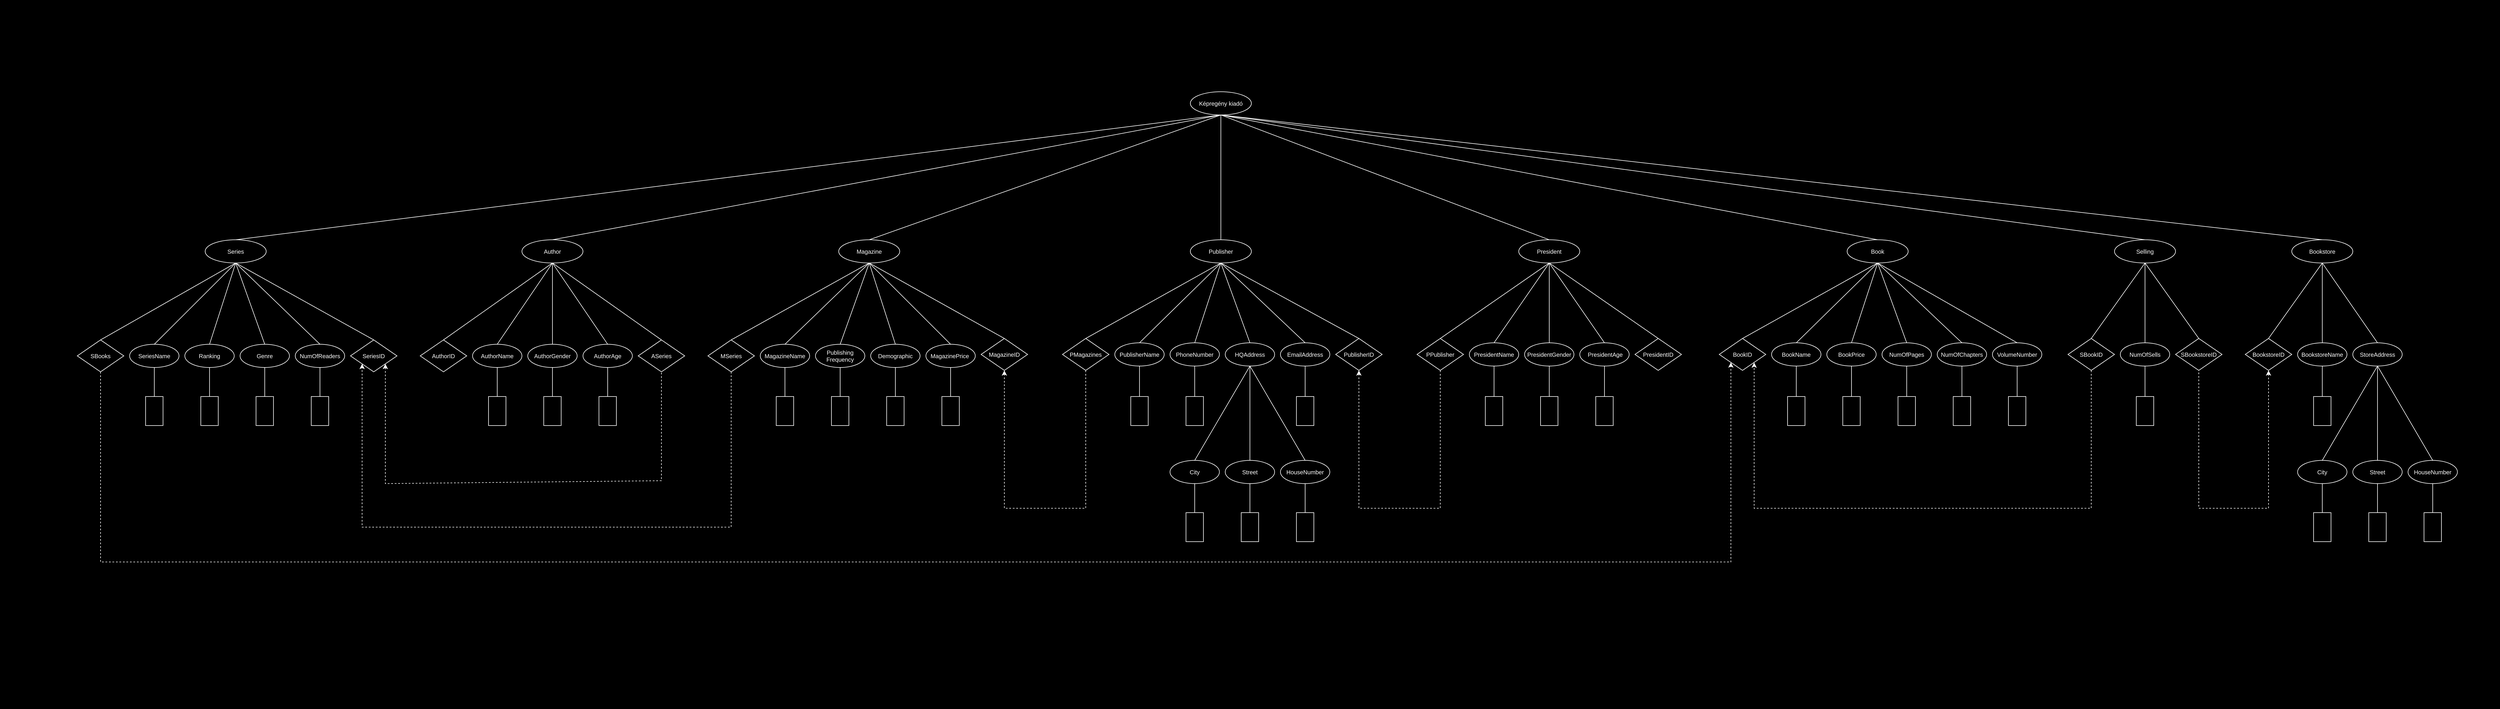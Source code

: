<mxfile version="22.1.5" type="device">
  <diagram name="1 oldal" id="A_eEtt22oVTZcwIc8oif">
    <mxGraphModel dx="12890" dy="6300" grid="1" gridSize="10" guides="1" tooltips="1" connect="1" arrows="1" fold="1" page="0" pageScale="1" pageWidth="827" pageHeight="1169" background="#000000" math="0" shadow="0">
      <root>
        <mxCell id="0" />
        <mxCell id="1" parent="0" />
        <mxCell id="RZbT_XQyjg015P3b093B-6" value="" style="rounded=0;whiteSpace=wrap;html=1;fillColor=#000000;" vertex="1" parent="1">
          <mxGeometry x="-2635" y="-485" width="8600" height="2440" as="geometry" />
        </mxCell>
        <mxCell id="xbEn734_akfBzVi41Q-D-3" value="Képregény kiadó" style="ellipse;whiteSpace=wrap;html=1;fillColor=#000000;strokeColor=#FFFFFF;fontColor=#FFFFFF;fontSize=20;strokeWidth=2;" parent="1" vertex="1">
          <mxGeometry x="1460" y="-170" width="210" height="80" as="geometry" />
        </mxCell>
        <mxCell id="xbEn734_akfBzVi41Q-D-4" value="Author" style="ellipse;whiteSpace=wrap;html=1;fillColor=#000000;strokeColor=#FFFFFF;fontColor=#FFFFFF;fontSize=20;strokeWidth=2;" parent="1" vertex="1">
          <mxGeometry x="-840" y="340" width="210" height="80" as="geometry" />
        </mxCell>
        <mxCell id="xbEn734_akfBzVi41Q-D-5" value="Series" style="ellipse;whiteSpace=wrap;html=1;fillColor=#000000;strokeColor=#FFFFFF;fontColor=#FFFFFF;fontSize=20;strokeWidth=2;" parent="1" vertex="1">
          <mxGeometry x="-1930" y="340" width="210" height="80" as="geometry" />
        </mxCell>
        <mxCell id="xbEn734_akfBzVi41Q-D-16" value="AuthorName" style="ellipse;whiteSpace=wrap;html=1;fillColor=#000000;strokeColor=#FFFFFF;fontColor=#FFFFFF;fontSize=20;strokeWidth=2;" parent="1" vertex="1">
          <mxGeometry x="-1010" y="700" width="170" height="80" as="geometry" />
        </mxCell>
        <mxCell id="xbEn734_akfBzVi41Q-D-19" value="AuthorGender" style="ellipse;whiteSpace=wrap;html=1;fillColor=#000000;strokeColor=#FFFFFF;fontColor=#FFFFFF;fontSize=20;strokeWidth=2;" parent="1" vertex="1">
          <mxGeometry x="-820" y="700" width="170" height="80" as="geometry" />
        </mxCell>
        <mxCell id="xbEn734_akfBzVi41Q-D-20" value="AuthorAge" style="ellipse;whiteSpace=wrap;html=1;fillColor=#000000;strokeColor=#FFFFFF;fontColor=#FFFFFF;fontSize=20;strokeWidth=2;" parent="1" vertex="1">
          <mxGeometry x="-630" y="700" width="170" height="80" as="geometry" />
        </mxCell>
        <mxCell id="xbEn734_akfBzVi41Q-D-21" value="" style="endArrow=none;html=1;rounded=0;entryX=0.5;entryY=1;entryDx=0;entryDy=0;exitX=0.5;exitY=0;exitDx=0;exitDy=0;labelBackgroundColor=#FFFFFF;strokeColor=#FFFFFF;strokeWidth=2;" parent="1" source="xbEn734_akfBzVi41Q-D-20" target="xbEn734_akfBzVi41Q-D-4" edge="1">
          <mxGeometry width="50" height="50" relative="1" as="geometry">
            <mxPoint x="25" y="970" as="sourcePoint" />
            <mxPoint x="75" y="920" as="targetPoint" />
          </mxGeometry>
        </mxCell>
        <mxCell id="xbEn734_akfBzVi41Q-D-22" value="" style="endArrow=none;html=1;rounded=0;exitX=0.5;exitY=0;exitDx=0;exitDy=0;labelBackgroundColor=#FFFFFF;strokeColor=#FFFFFF;entryX=0.5;entryY=1;entryDx=0;entryDy=0;strokeWidth=2;" parent="1" source="xbEn734_akfBzVi41Q-D-19" target="xbEn734_akfBzVi41Q-D-4" edge="1">
          <mxGeometry width="50" height="50" relative="1" as="geometry">
            <mxPoint x="-510" y="710" as="sourcePoint" />
            <mxPoint x="-885" y="590" as="targetPoint" />
          </mxGeometry>
        </mxCell>
        <mxCell id="xbEn734_akfBzVi41Q-D-23" value="" style="endArrow=none;html=1;rounded=0;labelBackgroundColor=#FFFFFF;strokeColor=#FFFFFF;entryX=0.5;entryY=1;entryDx=0;entryDy=0;exitX=0.5;exitY=0;exitDx=0;exitDy=0;strokeWidth=2;" parent="1" source="xbEn734_akfBzVi41Q-D-16" target="xbEn734_akfBzVi41Q-D-4" edge="1">
          <mxGeometry width="50" height="50" relative="1" as="geometry">
            <mxPoint x="-865" y="690" as="sourcePoint" />
            <mxPoint x="-855" y="510" as="targetPoint" />
          </mxGeometry>
        </mxCell>
        <mxCell id="xbEn734_akfBzVi41Q-D-25" value="" style="endArrow=none;html=1;rounded=0;labelBackgroundColor=#FFFFFF;strokeColor=#FFFFFF;exitX=0.5;exitY=0;exitDx=0;exitDy=0;strokeWidth=2;entryX=0.5;entryY=1;entryDx=0;entryDy=0;" parent="1" source="xbEn734_akfBzVi41Q-D-26" target="xbEn734_akfBzVi41Q-D-4" edge="1">
          <mxGeometry width="50" height="50" relative="1" as="geometry">
            <mxPoint x="-1115" y="700" as="sourcePoint" />
            <mxPoint x="-885" y="490" as="targetPoint" />
          </mxGeometry>
        </mxCell>
        <mxCell id="xbEn734_akfBzVi41Q-D-26" value="AuthorID" style="rhombus;whiteSpace=wrap;html=1;strokeWidth=2;strokeColor=#FFFFFF;fillColor=#000000;fontSize=20;fontColor=#FFFFFF;" parent="1" vertex="1">
          <mxGeometry x="-1190" y="685" width="160" height="110" as="geometry" />
        </mxCell>
        <mxCell id="xbEn734_akfBzVi41Q-D-27" value="SeriesName" style="ellipse;whiteSpace=wrap;html=1;fillColor=#000000;strokeColor=#FFFFFF;fontColor=#FFFFFF;fontSize=20;strokeWidth=2;" parent="1" vertex="1">
          <mxGeometry x="-2190" y="700" width="170" height="80" as="geometry" />
        </mxCell>
        <mxCell id="xbEn734_akfBzVi41Q-D-28" value="Ranking" style="ellipse;whiteSpace=wrap;html=1;fillColor=#000000;strokeColor=#FFFFFF;fontColor=#FFFFFF;fontSize=20;strokeWidth=2;" parent="1" vertex="1">
          <mxGeometry x="-2000" y="700" width="170" height="80" as="geometry" />
        </mxCell>
        <mxCell id="xbEn734_akfBzVi41Q-D-29" value="Genre" style="ellipse;whiteSpace=wrap;html=1;fillColor=#000000;strokeColor=#FFFFFF;fontColor=#FFFFFF;fontSize=20;strokeWidth=2;" parent="1" vertex="1">
          <mxGeometry x="-1810" y="700" width="170" height="80" as="geometry" />
        </mxCell>
        <mxCell id="xbEn734_akfBzVi41Q-D-30" value="NumOfReaders" style="ellipse;whiteSpace=wrap;html=1;fillColor=#000000;strokeColor=#FFFFFF;fontColor=#FFFFFF;fontSize=20;strokeWidth=2;" parent="1" vertex="1">
          <mxGeometry x="-1620" y="700" width="170" height="80" as="geometry" />
        </mxCell>
        <mxCell id="xbEn734_akfBzVi41Q-D-31" value="SeriesID" style="rhombus;whiteSpace=wrap;html=1;strokeWidth=2;strokeColor=#FFFFFF;fillColor=#000000;fontSize=20;fontColor=#FFFFFF;" parent="1" vertex="1">
          <mxGeometry x="-1430" y="685" width="160" height="110" as="geometry" />
        </mxCell>
        <mxCell id="xbEn734_akfBzVi41Q-D-32" value="" style="endArrow=none;html=1;rounded=0;entryX=0.5;entryY=1;entryDx=0;entryDy=0;exitX=0.5;exitY=0;exitDx=0;exitDy=0;labelBackgroundColor=#FFFFFF;strokeColor=#FFFFFF;strokeWidth=2;" parent="1" source="xbEn734_akfBzVi41Q-D-31" target="xbEn734_akfBzVi41Q-D-5" edge="1">
          <mxGeometry width="50" height="50" relative="1" as="geometry">
            <mxPoint x="-2147.5" y="640" as="sourcePoint" />
            <mxPoint x="-2432.5" y="360" as="targetPoint" />
          </mxGeometry>
        </mxCell>
        <mxCell id="xbEn734_akfBzVi41Q-D-33" value="" style="endArrow=none;html=1;rounded=0;labelBackgroundColor=#FFFFFF;strokeColor=#FFFFFF;strokeWidth=2;exitX=0.5;exitY=0;exitDx=0;exitDy=0;entryX=0.5;entryY=1;entryDx=0;entryDy=0;" parent="1" source="xbEn734_akfBzVi41Q-D-27" target="xbEn734_akfBzVi41Q-D-5" edge="1">
          <mxGeometry width="50" height="50" relative="1" as="geometry">
            <mxPoint x="-2100" y="680" as="sourcePoint" />
            <mxPoint x="-1970" y="490" as="targetPoint" />
          </mxGeometry>
        </mxCell>
        <mxCell id="xbEn734_akfBzVi41Q-D-34" value="" style="endArrow=none;html=1;rounded=0;labelBackgroundColor=#FFFFFF;strokeColor=#FFFFFF;strokeWidth=2;exitX=0.5;exitY=0;exitDx=0;exitDy=0;entryX=0.5;entryY=1;entryDx=0;entryDy=0;" parent="1" source="xbEn734_akfBzVi41Q-D-28" target="xbEn734_akfBzVi41Q-D-5" edge="1">
          <mxGeometry width="50" height="50" relative="1" as="geometry">
            <mxPoint x="-2095" y="710" as="sourcePoint" />
            <mxPoint x="-2015" y="420" as="targetPoint" />
          </mxGeometry>
        </mxCell>
        <mxCell id="xbEn734_akfBzVi41Q-D-35" value="" style="endArrow=none;html=1;rounded=0;labelBackgroundColor=#FFFFFF;strokeColor=#FFFFFF;strokeWidth=2;exitX=0.5;exitY=0;exitDx=0;exitDy=0;entryX=0.5;entryY=1;entryDx=0;entryDy=0;" parent="1" source="xbEn734_akfBzVi41Q-D-29" target="xbEn734_akfBzVi41Q-D-5" edge="1">
          <mxGeometry width="50" height="50" relative="1" as="geometry">
            <mxPoint x="-2085" y="720" as="sourcePoint" />
            <mxPoint x="-2005" y="430" as="targetPoint" />
          </mxGeometry>
        </mxCell>
        <mxCell id="xbEn734_akfBzVi41Q-D-36" value="" style="endArrow=none;html=1;rounded=0;labelBackgroundColor=#FFFFFF;strokeColor=#FFFFFF;strokeWidth=2;exitX=0.5;exitY=0;exitDx=0;exitDy=0;entryX=0.5;entryY=1;entryDx=0;entryDy=0;" parent="1" source="xbEn734_akfBzVi41Q-D-30" target="xbEn734_akfBzVi41Q-D-5" edge="1">
          <mxGeometry width="50" height="50" relative="1" as="geometry">
            <mxPoint x="-2075" y="730" as="sourcePoint" />
            <mxPoint x="-1995" y="440" as="targetPoint" />
          </mxGeometry>
        </mxCell>
        <mxCell id="xbEn734_akfBzVi41Q-D-37" value="Magazine" style="ellipse;whiteSpace=wrap;html=1;fillColor=#000000;strokeColor=#FFFFFF;fontColor=#FFFFFF;fontSize=20;strokeWidth=2;" parent="1" vertex="1">
          <mxGeometry x="250" y="340" width="210" height="80" as="geometry" />
        </mxCell>
        <mxCell id="xbEn734_akfBzVi41Q-D-38" value="MagazineName" style="ellipse;whiteSpace=wrap;html=1;fillColor=#000000;strokeColor=#FFFFFF;fontColor=#FFFFFF;fontSize=20;strokeWidth=2;" parent="1" vertex="1">
          <mxGeometry x="-20" y="700" width="170" height="80" as="geometry" />
        </mxCell>
        <mxCell id="xbEn734_akfBzVi41Q-D-39" value="Publishing Frequency" style="ellipse;whiteSpace=wrap;html=1;fillColor=#000000;strokeColor=#FFFFFF;fontColor=#FFFFFF;fontSize=20;strokeWidth=2;" parent="1" vertex="1">
          <mxGeometry x="170" y="700" width="170" height="80" as="geometry" />
        </mxCell>
        <mxCell id="xbEn734_akfBzVi41Q-D-40" value="Demographic" style="ellipse;whiteSpace=wrap;html=1;fillColor=#000000;strokeColor=#FFFFFF;fontColor=#FFFFFF;fontSize=20;strokeWidth=2;" parent="1" vertex="1">
          <mxGeometry x="360" y="700" width="170" height="80" as="geometry" />
        </mxCell>
        <mxCell id="xbEn734_akfBzVi41Q-D-41" value="MagazinePrice&amp;nbsp;" style="ellipse;whiteSpace=wrap;html=1;fillColor=#000000;strokeColor=#FFFFFF;fontColor=#FFFFFF;fontSize=20;strokeWidth=2;" parent="1" vertex="1">
          <mxGeometry x="550" y="700" width="170" height="80" as="geometry" />
        </mxCell>
        <mxCell id="xbEn734_akfBzVi41Q-D-42" value="MSeries" style="rhombus;whiteSpace=wrap;html=1;strokeWidth=2;strokeColor=#FFFFFF;fillColor=#000000;fontSize=20;fontColor=#FFFFFF;" parent="1" vertex="1">
          <mxGeometry x="-200" y="685" width="160" height="110" as="geometry" />
        </mxCell>
        <mxCell id="xbEn734_akfBzVi41Q-D-43" value="" style="endArrow=none;html=1;rounded=0;entryX=0.5;entryY=1;entryDx=0;entryDy=0;exitX=0.5;exitY=0;exitDx=0;exitDy=0;labelBackgroundColor=#FFFFFF;strokeColor=#FFFFFF;strokeWidth=2;" parent="1" source="xbEn734_akfBzVi41Q-D-42" target="xbEn734_akfBzVi41Q-D-37" edge="1">
          <mxGeometry width="50" height="50" relative="1" as="geometry">
            <mxPoint x="22.5" y="640" as="sourcePoint" />
            <mxPoint x="-262.5" y="360" as="targetPoint" />
          </mxGeometry>
        </mxCell>
        <mxCell id="xbEn734_akfBzVi41Q-D-44" value="" style="endArrow=none;html=1;rounded=0;labelBackgroundColor=#FFFFFF;strokeColor=#FFFFFF;strokeWidth=2;exitX=0.5;exitY=0;exitDx=0;exitDy=0;entryX=0.5;entryY=1;entryDx=0;entryDy=0;" parent="1" source="xbEn734_akfBzVi41Q-D-38" target="xbEn734_akfBzVi41Q-D-37" edge="1">
          <mxGeometry width="50" height="50" relative="1" as="geometry">
            <mxPoint x="70" y="680" as="sourcePoint" />
            <mxPoint x="200" y="490" as="targetPoint" />
          </mxGeometry>
        </mxCell>
        <mxCell id="xbEn734_akfBzVi41Q-D-45" value="" style="endArrow=none;html=1;rounded=0;labelBackgroundColor=#FFFFFF;strokeColor=#FFFFFF;strokeWidth=2;exitX=0.5;exitY=0;exitDx=0;exitDy=0;entryX=0.5;entryY=1;entryDx=0;entryDy=0;" parent="1" source="xbEn734_akfBzVi41Q-D-39" target="xbEn734_akfBzVi41Q-D-37" edge="1">
          <mxGeometry width="50" height="50" relative="1" as="geometry">
            <mxPoint x="75" y="710" as="sourcePoint" />
            <mxPoint x="155" y="420" as="targetPoint" />
          </mxGeometry>
        </mxCell>
        <mxCell id="xbEn734_akfBzVi41Q-D-46" value="" style="endArrow=none;html=1;rounded=0;labelBackgroundColor=#FFFFFF;strokeColor=#FFFFFF;strokeWidth=2;exitX=0.5;exitY=0;exitDx=0;exitDy=0;entryX=0.5;entryY=1;entryDx=0;entryDy=0;" parent="1" source="xbEn734_akfBzVi41Q-D-40" target="xbEn734_akfBzVi41Q-D-37" edge="1">
          <mxGeometry width="50" height="50" relative="1" as="geometry">
            <mxPoint x="85" y="720" as="sourcePoint" />
            <mxPoint x="165" y="430" as="targetPoint" />
          </mxGeometry>
        </mxCell>
        <mxCell id="xbEn734_akfBzVi41Q-D-47" value="" style="endArrow=none;html=1;rounded=0;labelBackgroundColor=#FFFFFF;strokeColor=#FFFFFF;strokeWidth=2;exitX=0.5;exitY=0;exitDx=0;exitDy=0;entryX=0.5;entryY=1;entryDx=0;entryDy=0;" parent="1" source="xbEn734_akfBzVi41Q-D-41" target="xbEn734_akfBzVi41Q-D-37" edge="1">
          <mxGeometry width="50" height="50" relative="1" as="geometry">
            <mxPoint x="95" y="730" as="sourcePoint" />
            <mxPoint x="175" y="440" as="targetPoint" />
          </mxGeometry>
        </mxCell>
        <mxCell id="xbEn734_akfBzVi41Q-D-48" value="Publisher" style="ellipse;whiteSpace=wrap;html=1;fillColor=#000000;strokeColor=#FFFFFF;fontColor=#FFFFFF;fontSize=20;strokeWidth=2;" parent="1" vertex="1">
          <mxGeometry x="1460" y="340" width="210" height="80" as="geometry" />
        </mxCell>
        <mxCell id="xbEn734_akfBzVi41Q-D-49" value="PublisherName" style="ellipse;whiteSpace=wrap;html=1;fillColor=#000000;strokeColor=#FFFFFF;fontColor=#FFFFFF;fontSize=20;strokeWidth=2;" parent="1" vertex="1">
          <mxGeometry x="1200" y="695" width="170" height="80" as="geometry" />
        </mxCell>
        <mxCell id="xbEn734_akfBzVi41Q-D-50" value="PhoneNumber" style="ellipse;whiteSpace=wrap;html=1;fillColor=#000000;strokeColor=#FFFFFF;fontColor=#FFFFFF;fontSize=20;strokeWidth=2;" parent="1" vertex="1">
          <mxGeometry x="1390" y="695" width="170" height="80" as="geometry" />
        </mxCell>
        <mxCell id="xbEn734_akfBzVi41Q-D-51" value="EmailAddress" style="ellipse;whiteSpace=wrap;html=1;fillColor=#000000;strokeColor=#FFFFFF;fontColor=#FFFFFF;fontSize=20;strokeWidth=2;" parent="1" vertex="1">
          <mxGeometry x="1770" y="695" width="170" height="80" as="geometry" />
        </mxCell>
        <mxCell id="xbEn734_akfBzVi41Q-D-52" value="HQAddress" style="ellipse;whiteSpace=wrap;html=1;fillColor=#000000;strokeColor=#FFFFFF;fontColor=#FFFFFF;fontSize=20;strokeWidth=2;" parent="1" vertex="1">
          <mxGeometry x="1580" y="695" width="170" height="80" as="geometry" />
        </mxCell>
        <mxCell id="xbEn734_akfBzVi41Q-D-53" value="PMagazines" style="rhombus;whiteSpace=wrap;html=1;strokeWidth=2;strokeColor=#FFFFFF;fillColor=#000000;fontSize=20;fontColor=#FFFFFF;" parent="1" vertex="1">
          <mxGeometry x="1020" y="680" width="160" height="110" as="geometry" />
        </mxCell>
        <mxCell id="xbEn734_akfBzVi41Q-D-54" value="" style="endArrow=none;html=1;rounded=0;entryX=0.5;entryY=1;entryDx=0;entryDy=0;exitX=0.5;exitY=0;exitDx=0;exitDy=0;labelBackgroundColor=#FFFFFF;strokeColor=#FFFFFF;strokeWidth=2;" parent="1" source="xbEn734_akfBzVi41Q-D-53" target="xbEn734_akfBzVi41Q-D-48" edge="1">
          <mxGeometry width="50" height="50" relative="1" as="geometry">
            <mxPoint x="1242.5" y="640" as="sourcePoint" />
            <mxPoint x="957.5" y="360" as="targetPoint" />
          </mxGeometry>
        </mxCell>
        <mxCell id="xbEn734_akfBzVi41Q-D-55" value="" style="endArrow=none;html=1;rounded=0;labelBackgroundColor=#FFFFFF;strokeColor=#FFFFFF;strokeWidth=2;exitX=0.5;exitY=0;exitDx=0;exitDy=0;entryX=0.5;entryY=1;entryDx=0;entryDy=0;" parent="1" source="xbEn734_akfBzVi41Q-D-49" target="xbEn734_akfBzVi41Q-D-48" edge="1">
          <mxGeometry width="50" height="50" relative="1" as="geometry">
            <mxPoint x="1290" y="680" as="sourcePoint" />
            <mxPoint x="1420" y="490" as="targetPoint" />
          </mxGeometry>
        </mxCell>
        <mxCell id="xbEn734_akfBzVi41Q-D-56" value="" style="endArrow=none;html=1;rounded=0;labelBackgroundColor=#FFFFFF;strokeColor=#FFFFFF;strokeWidth=2;exitX=0.5;exitY=0;exitDx=0;exitDy=0;entryX=0.5;entryY=1;entryDx=0;entryDy=0;" parent="1" source="xbEn734_akfBzVi41Q-D-50" target="xbEn734_akfBzVi41Q-D-48" edge="1">
          <mxGeometry width="50" height="50" relative="1" as="geometry">
            <mxPoint x="1295" y="710" as="sourcePoint" />
            <mxPoint x="1375" y="420" as="targetPoint" />
          </mxGeometry>
        </mxCell>
        <mxCell id="xbEn734_akfBzVi41Q-D-57" value="" style="endArrow=none;html=1;rounded=0;labelBackgroundColor=#FFFFFF;strokeColor=#FFFFFF;strokeWidth=2;exitX=0.5;exitY=0;exitDx=0;exitDy=0;entryX=0.5;entryY=1;entryDx=0;entryDy=0;" parent="1" source="xbEn734_akfBzVi41Q-D-51" target="xbEn734_akfBzVi41Q-D-48" edge="1">
          <mxGeometry width="50" height="50" relative="1" as="geometry">
            <mxPoint x="1305" y="720" as="sourcePoint" />
            <mxPoint x="1385" y="430" as="targetPoint" />
          </mxGeometry>
        </mxCell>
        <mxCell id="xbEn734_akfBzVi41Q-D-58" value="" style="endArrow=none;html=1;rounded=0;labelBackgroundColor=#FFFFFF;strokeColor=#FFFFFF;strokeWidth=2;exitX=0.5;exitY=0;exitDx=0;exitDy=0;entryX=0.5;entryY=1;entryDx=0;entryDy=0;" parent="1" source="xbEn734_akfBzVi41Q-D-52" target="xbEn734_akfBzVi41Q-D-48" edge="1">
          <mxGeometry width="50" height="50" relative="1" as="geometry">
            <mxPoint x="1315" y="730" as="sourcePoint" />
            <mxPoint x="1395" y="440" as="targetPoint" />
          </mxGeometry>
        </mxCell>
        <mxCell id="xbEn734_akfBzVi41Q-D-59" value="City" style="ellipse;whiteSpace=wrap;html=1;fillColor=#000000;strokeColor=#FFFFFF;fontColor=#FFFFFF;fontSize=20;strokeWidth=2;" parent="1" vertex="1">
          <mxGeometry x="1390" y="1100" width="170" height="80" as="geometry" />
        </mxCell>
        <mxCell id="xbEn734_akfBzVi41Q-D-60" value="Street" style="ellipse;whiteSpace=wrap;html=1;fillColor=#000000;strokeColor=#FFFFFF;fontColor=#FFFFFF;fontSize=20;strokeWidth=2;" parent="1" vertex="1">
          <mxGeometry x="1580" y="1100" width="170" height="80" as="geometry" />
        </mxCell>
        <mxCell id="xbEn734_akfBzVi41Q-D-61" value="HouseNumber" style="ellipse;whiteSpace=wrap;html=1;fillColor=#000000;strokeColor=#FFFFFF;fontColor=#FFFFFF;fontSize=20;strokeWidth=2;" parent="1" vertex="1">
          <mxGeometry x="1770" y="1100" width="170" height="80" as="geometry" />
        </mxCell>
        <mxCell id="xbEn734_akfBzVi41Q-D-62" value="" style="endArrow=none;html=1;rounded=0;labelBackgroundColor=#FFFFFF;strokeColor=#FFFFFF;strokeWidth=2;exitX=0.5;exitY=0;exitDx=0;exitDy=0;entryX=0.5;entryY=1;entryDx=0;entryDy=0;" parent="1" source="xbEn734_akfBzVi41Q-D-59" target="xbEn734_akfBzVi41Q-D-52" edge="1">
          <mxGeometry width="50" height="50" relative="1" as="geometry">
            <mxPoint x="1485" y="710" as="sourcePoint" />
            <mxPoint x="1295" y="430" as="targetPoint" />
          </mxGeometry>
        </mxCell>
        <mxCell id="xbEn734_akfBzVi41Q-D-63" value="" style="endArrow=none;html=1;rounded=0;labelBackgroundColor=#FFFFFF;strokeColor=#FFFFFF;strokeWidth=2;exitX=0.5;exitY=0;exitDx=0;exitDy=0;entryX=0.5;entryY=1;entryDx=0;entryDy=0;" parent="1" source="xbEn734_akfBzVi41Q-D-60" target="xbEn734_akfBzVi41Q-D-52" edge="1">
          <mxGeometry width="50" height="50" relative="1" as="geometry">
            <mxPoint x="1485" y="940" as="sourcePoint" />
            <mxPoint x="1690" y="830" as="targetPoint" />
          </mxGeometry>
        </mxCell>
        <mxCell id="xbEn734_akfBzVi41Q-D-64" value="" style="endArrow=none;html=1;rounded=0;labelBackgroundColor=#FFFFFF;strokeColor=#FFFFFF;strokeWidth=2;exitX=0.5;exitY=0;exitDx=0;exitDy=0;entryX=0.5;entryY=1;entryDx=0;entryDy=0;" parent="1" source="xbEn734_akfBzVi41Q-D-61" target="xbEn734_akfBzVi41Q-D-52" edge="1">
          <mxGeometry width="50" height="50" relative="1" as="geometry">
            <mxPoint x="1675" y="940" as="sourcePoint" />
            <mxPoint x="1700" y="840" as="targetPoint" />
          </mxGeometry>
        </mxCell>
        <mxCell id="xbEn734_akfBzVi41Q-D-65" value="President" style="ellipse;whiteSpace=wrap;html=1;fillColor=#000000;strokeColor=#FFFFFF;fontColor=#FFFFFF;fontSize=20;strokeWidth=2;" parent="1" vertex="1">
          <mxGeometry x="2590" y="340" width="210" height="80" as="geometry" />
        </mxCell>
        <mxCell id="xbEn734_akfBzVi41Q-D-66" value="PresidentName" style="ellipse;whiteSpace=wrap;html=1;fillColor=#000000;strokeColor=#FFFFFF;fontColor=#FFFFFF;fontSize=20;strokeWidth=2;" parent="1" vertex="1">
          <mxGeometry x="2420" y="695" width="170" height="80" as="geometry" />
        </mxCell>
        <mxCell id="xbEn734_akfBzVi41Q-D-67" value="PresidentGender" style="ellipse;whiteSpace=wrap;html=1;fillColor=#000000;strokeColor=#FFFFFF;fontColor=#FFFFFF;fontSize=20;strokeWidth=2;" parent="1" vertex="1">
          <mxGeometry x="2610" y="695" width="170" height="80" as="geometry" />
        </mxCell>
        <mxCell id="xbEn734_akfBzVi41Q-D-68" value="&amp;nbsp;PresidentAge" style="ellipse;whiteSpace=wrap;html=1;fillColor=#000000;strokeColor=#FFFFFF;fontColor=#FFFFFF;fontSize=20;strokeWidth=2;" parent="1" vertex="1">
          <mxGeometry x="2800" y="695" width="170" height="80" as="geometry" />
        </mxCell>
        <mxCell id="xbEn734_akfBzVi41Q-D-70" value="PPublisher" style="rhombus;whiteSpace=wrap;html=1;strokeWidth=2;strokeColor=#FFFFFF;fillColor=#000000;fontSize=20;fontColor=#FFFFFF;" parent="1" vertex="1">
          <mxGeometry x="2240" y="680" width="160" height="110" as="geometry" />
        </mxCell>
        <mxCell id="xbEn734_akfBzVi41Q-D-71" value="" style="endArrow=none;html=1;rounded=0;entryX=0.5;entryY=1;entryDx=0;entryDy=0;exitX=0.5;exitY=0;exitDx=0;exitDy=0;labelBackgroundColor=#FFFFFF;strokeColor=#FFFFFF;strokeWidth=2;" parent="1" source="xbEn734_akfBzVi41Q-D-70" target="xbEn734_akfBzVi41Q-D-65" edge="1">
          <mxGeometry width="50" height="50" relative="1" as="geometry">
            <mxPoint x="2372.5" y="640" as="sourcePoint" />
            <mxPoint x="2087.5" y="360" as="targetPoint" />
          </mxGeometry>
        </mxCell>
        <mxCell id="xbEn734_akfBzVi41Q-D-72" value="" style="endArrow=none;html=1;rounded=0;labelBackgroundColor=#FFFFFF;strokeColor=#FFFFFF;strokeWidth=2;exitX=0.5;exitY=0;exitDx=0;exitDy=0;entryX=0.5;entryY=1;entryDx=0;entryDy=0;" parent="1" source="xbEn734_akfBzVi41Q-D-66" target="xbEn734_akfBzVi41Q-D-65" edge="1">
          <mxGeometry width="50" height="50" relative="1" as="geometry">
            <mxPoint x="2420" y="680" as="sourcePoint" />
            <mxPoint x="2550" y="490" as="targetPoint" />
          </mxGeometry>
        </mxCell>
        <mxCell id="xbEn734_akfBzVi41Q-D-73" value="" style="endArrow=none;html=1;rounded=0;labelBackgroundColor=#FFFFFF;strokeColor=#FFFFFF;strokeWidth=2;exitX=0.5;exitY=0;exitDx=0;exitDy=0;entryX=0.5;entryY=1;entryDx=0;entryDy=0;" parent="1" source="xbEn734_akfBzVi41Q-D-67" target="xbEn734_akfBzVi41Q-D-65" edge="1">
          <mxGeometry width="50" height="50" relative="1" as="geometry">
            <mxPoint x="2425" y="710" as="sourcePoint" />
            <mxPoint x="2505" y="420" as="targetPoint" />
          </mxGeometry>
        </mxCell>
        <mxCell id="xbEn734_akfBzVi41Q-D-74" value="" style="endArrow=none;html=1;rounded=0;labelBackgroundColor=#FFFFFF;strokeColor=#FFFFFF;strokeWidth=2;exitX=0.5;exitY=0;exitDx=0;exitDy=0;entryX=0.5;entryY=1;entryDx=0;entryDy=0;" parent="1" source="xbEn734_akfBzVi41Q-D-68" target="xbEn734_akfBzVi41Q-D-65" edge="1">
          <mxGeometry width="50" height="50" relative="1" as="geometry">
            <mxPoint x="2435" y="720" as="sourcePoint" />
            <mxPoint x="2515" y="430" as="targetPoint" />
          </mxGeometry>
        </mxCell>
        <mxCell id="xbEn734_akfBzVi41Q-D-76" value="Book" style="ellipse;whiteSpace=wrap;html=1;fillColor=#000000;strokeColor=#FFFFFF;fontColor=#FFFFFF;fontSize=20;strokeWidth=2;" parent="1" vertex="1">
          <mxGeometry x="3720" y="340" width="210" height="80" as="geometry" />
        </mxCell>
        <mxCell id="xbEn734_akfBzVi41Q-D-77" value="BookPrice" style="ellipse;whiteSpace=wrap;html=1;fillColor=#000000;strokeColor=#FFFFFF;fontColor=#FFFFFF;fontSize=20;strokeWidth=2;" parent="1" vertex="1">
          <mxGeometry x="3650" y="695" width="170" height="80" as="geometry" />
        </mxCell>
        <mxCell id="xbEn734_akfBzVi41Q-D-78" value="NumOfPages" style="ellipse;whiteSpace=wrap;html=1;fillColor=#000000;strokeColor=#FFFFFF;fontColor=#FFFFFF;fontSize=20;strokeWidth=2;" parent="1" vertex="1">
          <mxGeometry x="3840" y="695" width="170" height="80" as="geometry" />
        </mxCell>
        <mxCell id="xbEn734_akfBzVi41Q-D-79" value="NumOfChapters" style="ellipse;whiteSpace=wrap;html=1;fillColor=#000000;strokeColor=#FFFFFF;fontColor=#FFFFFF;fontSize=20;strokeWidth=2;" parent="1" vertex="1">
          <mxGeometry x="4030" y="695" width="170" height="80" as="geometry" />
        </mxCell>
        <mxCell id="xbEn734_akfBzVi41Q-D-80" value="VolumeNumber" style="ellipse;whiteSpace=wrap;html=1;fillColor=#000000;strokeColor=#FFFFFF;fontColor=#FFFFFF;fontSize=20;strokeWidth=2;" parent="1" vertex="1">
          <mxGeometry x="4220" y="695" width="170" height="80" as="geometry" />
        </mxCell>
        <mxCell id="xbEn734_akfBzVi41Q-D-81" value="BookID" style="rhombus;whiteSpace=wrap;html=1;strokeWidth=2;strokeColor=#FFFFFF;fillColor=#000000;fontSize=20;fontColor=#FFFFFF;" parent="1" vertex="1">
          <mxGeometry x="3280" y="680" width="160" height="110" as="geometry" />
        </mxCell>
        <mxCell id="xbEn734_akfBzVi41Q-D-82" value="" style="endArrow=none;html=1;rounded=0;entryX=0.5;entryY=1;entryDx=0;entryDy=0;exitX=0.5;exitY=0;exitDx=0;exitDy=0;labelBackgroundColor=#FFFFFF;strokeColor=#FFFFFF;strokeWidth=2;" parent="1" source="xbEn734_akfBzVi41Q-D-81" target="xbEn734_akfBzVi41Q-D-76" edge="1">
          <mxGeometry width="50" height="50" relative="1" as="geometry">
            <mxPoint x="3502.5" y="635" as="sourcePoint" />
            <mxPoint x="3217.5" y="355" as="targetPoint" />
          </mxGeometry>
        </mxCell>
        <mxCell id="xbEn734_akfBzVi41Q-D-83" value="" style="endArrow=none;html=1;rounded=0;labelBackgroundColor=#FFFFFF;strokeColor=#FFFFFF;strokeWidth=2;exitX=0.5;exitY=0;exitDx=0;exitDy=0;entryX=0.5;entryY=1;entryDx=0;entryDy=0;" parent="1" source="xbEn734_akfBzVi41Q-D-77" target="xbEn734_akfBzVi41Q-D-76" edge="1">
          <mxGeometry width="50" height="50" relative="1" as="geometry">
            <mxPoint x="3550" y="675" as="sourcePoint" />
            <mxPoint x="3680" y="485" as="targetPoint" />
          </mxGeometry>
        </mxCell>
        <mxCell id="xbEn734_akfBzVi41Q-D-84" value="" style="endArrow=none;html=1;rounded=0;labelBackgroundColor=#FFFFFF;strokeColor=#FFFFFF;strokeWidth=2;exitX=0.5;exitY=0;exitDx=0;exitDy=0;entryX=0.5;entryY=1;entryDx=0;entryDy=0;" parent="1" source="xbEn734_akfBzVi41Q-D-78" target="xbEn734_akfBzVi41Q-D-76" edge="1">
          <mxGeometry width="50" height="50" relative="1" as="geometry">
            <mxPoint x="3555" y="705" as="sourcePoint" />
            <mxPoint x="3635" y="415" as="targetPoint" />
          </mxGeometry>
        </mxCell>
        <mxCell id="xbEn734_akfBzVi41Q-D-85" value="" style="endArrow=none;html=1;rounded=0;labelBackgroundColor=#FFFFFF;strokeColor=#FFFFFF;strokeWidth=2;exitX=0.5;exitY=0;exitDx=0;exitDy=0;entryX=0.5;entryY=1;entryDx=0;entryDy=0;" parent="1" source="xbEn734_akfBzVi41Q-D-79" target="xbEn734_akfBzVi41Q-D-76" edge="1">
          <mxGeometry width="50" height="50" relative="1" as="geometry">
            <mxPoint x="3565" y="715" as="sourcePoint" />
            <mxPoint x="3645" y="425" as="targetPoint" />
          </mxGeometry>
        </mxCell>
        <mxCell id="xbEn734_akfBzVi41Q-D-86" value="" style="endArrow=none;html=1;rounded=0;labelBackgroundColor=#FFFFFF;strokeColor=#FFFFFF;strokeWidth=2;exitX=0.5;exitY=0;exitDx=0;exitDy=0;entryX=0.5;entryY=1;entryDx=0;entryDy=0;" parent="1" source="xbEn734_akfBzVi41Q-D-80" target="xbEn734_akfBzVi41Q-D-76" edge="1">
          <mxGeometry width="50" height="50" relative="1" as="geometry">
            <mxPoint x="3575" y="725" as="sourcePoint" />
            <mxPoint x="3655" y="435" as="targetPoint" />
          </mxGeometry>
        </mxCell>
        <mxCell id="xbEn734_akfBzVi41Q-D-87" value="BookName" style="ellipse;whiteSpace=wrap;html=1;fillColor=#000000;strokeColor=#FFFFFF;fontColor=#FFFFFF;fontSize=20;strokeWidth=2;" parent="1" vertex="1">
          <mxGeometry x="3460" y="695" width="170" height="80" as="geometry" />
        </mxCell>
        <mxCell id="xbEn734_akfBzVi41Q-D-88" value="" style="endArrow=none;html=1;rounded=0;labelBackgroundColor=#FFFFFF;strokeColor=#FFFFFF;strokeWidth=2;exitX=0.5;exitY=0;exitDx=0;exitDy=0;entryX=0.5;entryY=1;entryDx=0;entryDy=0;" parent="1" source="xbEn734_akfBzVi41Q-D-87" target="xbEn734_akfBzVi41Q-D-76" edge="1">
          <mxGeometry width="50" height="50" relative="1" as="geometry">
            <mxPoint x="3745" y="705" as="sourcePoint" />
            <mxPoint x="3650" y="530" as="targetPoint" />
          </mxGeometry>
        </mxCell>
        <mxCell id="xbEn734_akfBzVi41Q-D-89" value="Bookstore" style="ellipse;whiteSpace=wrap;html=1;fillColor=#000000;strokeColor=#FFFFFF;fontColor=#FFFFFF;fontSize=20;strokeWidth=2;" parent="1" vertex="1">
          <mxGeometry x="5250" y="340" width="210" height="80" as="geometry" />
        </mxCell>
        <mxCell id="xbEn734_akfBzVi41Q-D-94" value="BookstoreID" style="rhombus;whiteSpace=wrap;html=1;strokeWidth=2;strokeColor=#FFFFFF;fillColor=#000000;fontSize=20;fontColor=#FFFFFF;" parent="1" vertex="1">
          <mxGeometry x="5090" y="680" width="160" height="110" as="geometry" />
        </mxCell>
        <mxCell id="xbEn734_akfBzVi41Q-D-95" value="" style="endArrow=none;html=1;rounded=0;entryX=0.5;entryY=1;entryDx=0;entryDy=0;exitX=0.5;exitY=0;exitDx=0;exitDy=0;labelBackgroundColor=#FFFFFF;strokeColor=#FFFFFF;strokeWidth=2;" parent="1" source="xbEn734_akfBzVi41Q-D-94" target="xbEn734_akfBzVi41Q-D-89" edge="1">
          <mxGeometry width="50" height="50" relative="1" as="geometry">
            <mxPoint x="5242.5" y="635" as="sourcePoint" />
            <mxPoint x="4957.5" y="355" as="targetPoint" />
          </mxGeometry>
        </mxCell>
        <mxCell id="xbEn734_akfBzVi41Q-D-100" value="StoreAddress" style="ellipse;whiteSpace=wrap;html=1;fillColor=#000000;strokeColor=#FFFFFF;fontColor=#FFFFFF;fontSize=20;strokeWidth=2;" parent="1" vertex="1">
          <mxGeometry x="5460" y="695" width="170" height="80" as="geometry" />
        </mxCell>
        <mxCell id="xbEn734_akfBzVi41Q-D-101" value="" style="endArrow=none;html=1;rounded=0;labelBackgroundColor=#FFFFFF;strokeColor=#FFFFFF;strokeWidth=2;exitX=0.5;exitY=0;exitDx=0;exitDy=0;entryX=0.5;entryY=1;entryDx=0;entryDy=0;" parent="1" source="xbEn734_akfBzVi41Q-D-100" target="xbEn734_akfBzVi41Q-D-89" edge="1">
          <mxGeometry width="50" height="50" relative="1" as="geometry">
            <mxPoint x="5485" y="705" as="sourcePoint" />
            <mxPoint x="5390" y="530" as="targetPoint" />
          </mxGeometry>
        </mxCell>
        <mxCell id="xbEn734_akfBzVi41Q-D-102" value="City" style="ellipse;whiteSpace=wrap;html=1;fillColor=#000000;strokeColor=#FFFFFF;fontColor=#FFFFFF;fontSize=20;strokeWidth=2;" parent="1" vertex="1">
          <mxGeometry x="5270" y="1100" width="170" height="80" as="geometry" />
        </mxCell>
        <mxCell id="xbEn734_akfBzVi41Q-D-103" value="Street" style="ellipse;whiteSpace=wrap;html=1;fillColor=#000000;strokeColor=#FFFFFF;fontColor=#FFFFFF;fontSize=20;strokeWidth=2;" parent="1" vertex="1">
          <mxGeometry x="5460" y="1100" width="170" height="80" as="geometry" />
        </mxCell>
        <mxCell id="xbEn734_akfBzVi41Q-D-104" value="BookstoreName" style="ellipse;whiteSpace=wrap;html=1;fillColor=#000000;strokeColor=#FFFFFF;fontColor=#FFFFFF;fontSize=20;strokeWidth=2;" parent="1" vertex="1">
          <mxGeometry x="5270" y="695" width="170" height="80" as="geometry" />
        </mxCell>
        <mxCell id="xbEn734_akfBzVi41Q-D-105" value="" style="endArrow=none;html=1;rounded=0;labelBackgroundColor=#FFFFFF;strokeColor=#FFFFFF;strokeWidth=2;exitX=0.5;exitY=0;exitDx=0;exitDy=0;entryX=0.5;entryY=1;entryDx=0;entryDy=0;" parent="1" source="xbEn734_akfBzVi41Q-D-104" target="xbEn734_akfBzVi41Q-D-89" edge="1">
          <mxGeometry width="50" height="50" relative="1" as="geometry">
            <mxPoint x="5555" y="705" as="sourcePoint" />
            <mxPoint x="5290" y="530" as="targetPoint" />
          </mxGeometry>
        </mxCell>
        <mxCell id="xbEn734_akfBzVi41Q-D-106" value="" style="endArrow=none;html=1;rounded=0;labelBackgroundColor=#FFFFFF;strokeColor=#FFFFFF;strokeWidth=2;exitX=0.5;exitY=0;exitDx=0;exitDy=0;entryX=0.5;entryY=1;entryDx=0;entryDy=0;" parent="1" source="xbEn734_akfBzVi41Q-D-102" target="xbEn734_akfBzVi41Q-D-100" edge="1">
          <mxGeometry width="50" height="50" relative="1" as="geometry">
            <mxPoint x="5555" y="705" as="sourcePoint" />
            <mxPoint x="5510" y="820" as="targetPoint" />
          </mxGeometry>
        </mxCell>
        <mxCell id="xbEn734_akfBzVi41Q-D-107" value="" style="endArrow=none;html=1;rounded=0;labelBackgroundColor=#FFFFFF;strokeColor=#FFFFFF;strokeWidth=2;exitX=0.5;exitY=0;exitDx=0;exitDy=0;entryX=0.5;entryY=1;entryDx=0;entryDy=0;" parent="1" source="xbEn734_akfBzVi41Q-D-103" target="xbEn734_akfBzVi41Q-D-100" edge="1">
          <mxGeometry width="50" height="50" relative="1" as="geometry">
            <mxPoint x="5465" y="970" as="sourcePoint" />
            <mxPoint x="5520" y="830" as="targetPoint" />
          </mxGeometry>
        </mxCell>
        <mxCell id="xbEn734_akfBzVi41Q-D-108" value="" style="rounded=0;whiteSpace=wrap;html=1;strokeWidth=2;strokeColor=#FFFFFF;fillColor=#000000;" parent="1" vertex="1">
          <mxGeometry x="-2135" y="880" width="60" height="100" as="geometry" />
        </mxCell>
        <mxCell id="xbEn734_akfBzVi41Q-D-111" value="ASeries" style="rhombus;whiteSpace=wrap;html=1;strokeWidth=2;strokeColor=#FFFFFF;fillColor=#000000;fontSize=20;fontColor=#FFFFFF;" parent="1" vertex="1">
          <mxGeometry x="-440" y="685" width="160" height="110" as="geometry" />
        </mxCell>
        <mxCell id="xbEn734_akfBzVi41Q-D-112" value="" style="endArrow=none;html=1;rounded=0;entryX=0.5;entryY=1;entryDx=0;entryDy=0;exitX=0.5;exitY=0;exitDx=0;exitDy=0;labelBackgroundColor=#FFFFFF;strokeColor=#FFFFFF;strokeWidth=2;" parent="1" source="xbEn734_akfBzVi41Q-D-111" target="xbEn734_akfBzVi41Q-D-4" edge="1">
          <mxGeometry width="50" height="50" relative="1" as="geometry">
            <mxPoint x="-535" y="710" as="sourcePoint" />
            <mxPoint x="-820" y="430" as="targetPoint" />
          </mxGeometry>
        </mxCell>
        <mxCell id="xbEn734_akfBzVi41Q-D-113" value="SBooks" style="rhombus;whiteSpace=wrap;html=1;strokeWidth=2;strokeColor=#FFFFFF;fillColor=#000000;fontSize=20;fontColor=#FFFFFF;" parent="1" vertex="1">
          <mxGeometry x="-2370" y="685" width="160" height="110" as="geometry" />
        </mxCell>
        <mxCell id="xbEn734_akfBzVi41Q-D-114" value="" style="endArrow=none;html=1;rounded=0;labelBackgroundColor=#FFFFFF;strokeColor=#FFFFFF;strokeWidth=2;exitX=0.5;exitY=0;exitDx=0;exitDy=0;entryX=0.5;entryY=1;entryDx=0;entryDy=0;" parent="1" source="xbEn734_akfBzVi41Q-D-113" target="xbEn734_akfBzVi41Q-D-5" edge="1">
          <mxGeometry width="50" height="50" relative="1" as="geometry">
            <mxPoint x="-1525" y="710" as="sourcePoint" />
            <mxPoint x="-1730" y="450" as="targetPoint" />
          </mxGeometry>
        </mxCell>
        <mxCell id="xbEn734_akfBzVi41Q-D-115" value="MagazineID" style="rhombus;whiteSpace=wrap;html=1;strokeWidth=2;strokeColor=#FFFFFF;fillColor=#000000;fontSize=20;fontColor=#FFFFFF;" parent="1" vertex="1">
          <mxGeometry x="740" y="680" width="160" height="110" as="geometry" />
        </mxCell>
        <mxCell id="xbEn734_akfBzVi41Q-D-116" value="" style="endArrow=none;html=1;rounded=0;labelBackgroundColor=#FFFFFF;strokeColor=#FFFFFF;strokeWidth=2;exitX=0.5;exitY=0;exitDx=0;exitDy=0;entryX=0.5;entryY=1;entryDx=0;entryDy=0;" parent="1" source="xbEn734_akfBzVi41Q-D-115" target="xbEn734_akfBzVi41Q-D-37" edge="1">
          <mxGeometry width="50" height="50" relative="1" as="geometry">
            <mxPoint x="645" y="710" as="sourcePoint" />
            <mxPoint x="440" y="440" as="targetPoint" />
          </mxGeometry>
        </mxCell>
        <mxCell id="xbEn734_akfBzVi41Q-D-117" value="PublisherID" style="rhombus;whiteSpace=wrap;html=1;strokeWidth=2;strokeColor=#FFFFFF;fillColor=#000000;fontSize=20;fontColor=#FFFFFF;" parent="1" vertex="1">
          <mxGeometry x="1960" y="680" width="160" height="110" as="geometry" />
        </mxCell>
        <mxCell id="xbEn734_akfBzVi41Q-D-118" value="" style="endArrow=none;html=1;rounded=0;labelBackgroundColor=#FFFFFF;strokeColor=#FFFFFF;strokeWidth=2;exitX=0.5;exitY=0;exitDx=0;exitDy=0;entryX=0.5;entryY=1;entryDx=0;entryDy=0;" parent="1" source="xbEn734_akfBzVi41Q-D-117" target="xbEn734_akfBzVi41Q-D-48" edge="1">
          <mxGeometry width="50" height="50" relative="1" as="geometry">
            <mxPoint x="1865" y="710" as="sourcePoint" />
            <mxPoint x="1640" y="480" as="targetPoint" />
          </mxGeometry>
        </mxCell>
        <mxCell id="xbEn734_akfBzVi41Q-D-119" value="PresidentID" style="rhombus;whiteSpace=wrap;html=1;strokeWidth=2;strokeColor=#FFFFFF;fillColor=#000000;fontSize=20;fontColor=#FFFFFF;" parent="1" vertex="1">
          <mxGeometry x="2990" y="680" width="160" height="110" as="geometry" />
        </mxCell>
        <mxCell id="xbEn734_akfBzVi41Q-D-120" value="" style="endArrow=none;html=1;rounded=0;labelBackgroundColor=#FFFFFF;strokeColor=#FFFFFF;strokeWidth=2;exitX=0.5;exitY=0;exitDx=0;exitDy=0;entryX=0.5;entryY=1;entryDx=0;entryDy=0;" parent="1" source="xbEn734_akfBzVi41Q-D-119" target="xbEn734_akfBzVi41Q-D-65" edge="1">
          <mxGeometry width="50" height="50" relative="1" as="geometry">
            <mxPoint x="2895" y="705" as="sourcePoint" />
            <mxPoint x="2720" y="460" as="targetPoint" />
          </mxGeometry>
        </mxCell>
        <mxCell id="xbEn734_akfBzVi41Q-D-121" value="Selling" style="ellipse;whiteSpace=wrap;html=1;fillColor=#000000;strokeColor=#FFFFFF;fontColor=#FFFFFF;fontSize=20;strokeWidth=2;" parent="1" vertex="1">
          <mxGeometry x="4640" y="340" width="210" height="80" as="geometry" />
        </mxCell>
        <mxCell id="xbEn734_akfBzVi41Q-D-122" value="SBookID" style="rhombus;whiteSpace=wrap;html=1;strokeWidth=2;strokeColor=#FFFFFF;fillColor=#000000;fontSize=20;fontColor=#FFFFFF;" parent="1" vertex="1">
          <mxGeometry x="4480" y="680" width="160" height="110" as="geometry" />
        </mxCell>
        <mxCell id="xbEn734_akfBzVi41Q-D-123" value="" style="endArrow=none;html=1;rounded=0;entryX=0.5;entryY=1;entryDx=0;entryDy=0;exitX=0.5;exitY=0;exitDx=0;exitDy=0;labelBackgroundColor=#FFFFFF;strokeColor=#FFFFFF;strokeWidth=2;" parent="1" source="xbEn734_akfBzVi41Q-D-122" target="xbEn734_akfBzVi41Q-D-121" edge="1">
          <mxGeometry width="50" height="50" relative="1" as="geometry">
            <mxPoint x="4632.5" y="635" as="sourcePoint" />
            <mxPoint x="4347.5" y="355" as="targetPoint" />
          </mxGeometry>
        </mxCell>
        <mxCell id="xbEn734_akfBzVi41Q-D-125" value="" style="endArrow=none;html=1;rounded=0;labelBackgroundColor=#FFFFFF;strokeColor=#FFFFFF;strokeWidth=2;entryX=0.5;entryY=1;entryDx=0;entryDy=0;exitX=0.5;exitY=0;exitDx=0;exitDy=0;" parent="1" source="xbEn734_akfBzVi41Q-D-132" target="xbEn734_akfBzVi41Q-D-121" edge="1">
          <mxGeometry width="50" height="50" relative="1" as="geometry">
            <mxPoint x="4920" y="610" as="sourcePoint" />
            <mxPoint x="4780" y="530" as="targetPoint" />
          </mxGeometry>
        </mxCell>
        <mxCell id="xbEn734_akfBzVi41Q-D-128" value="NumOfSells" style="ellipse;whiteSpace=wrap;html=1;fillColor=#000000;strokeColor=#FFFFFF;fontColor=#FFFFFF;fontSize=20;strokeWidth=2;" parent="1" vertex="1">
          <mxGeometry x="4660" y="695" width="170" height="80" as="geometry" />
        </mxCell>
        <mxCell id="xbEn734_akfBzVi41Q-D-129" value="" style="endArrow=none;html=1;rounded=0;labelBackgroundColor=#FFFFFF;strokeColor=#FFFFFF;strokeWidth=2;exitX=0.5;exitY=0;exitDx=0;exitDy=0;entryX=0.5;entryY=1;entryDx=0;entryDy=0;" parent="1" source="xbEn734_akfBzVi41Q-D-128" target="xbEn734_akfBzVi41Q-D-121" edge="1">
          <mxGeometry width="50" height="50" relative="1" as="geometry">
            <mxPoint x="4945" y="705" as="sourcePoint" />
            <mxPoint x="4680" y="530" as="targetPoint" />
          </mxGeometry>
        </mxCell>
        <mxCell id="xbEn734_akfBzVi41Q-D-132" value="SBookstoreID" style="rhombus;whiteSpace=wrap;html=1;strokeWidth=2;strokeColor=#FFFFFF;fillColor=#000000;fontSize=20;fontColor=#FFFFFF;" parent="1" vertex="1">
          <mxGeometry x="4850" y="680" width="160" height="110" as="geometry" />
        </mxCell>
        <mxCell id="xbEn734_akfBzVi41Q-D-138" value="" style="endArrow=none;dashed=1;html=1;rounded=0;entryX=0.5;entryY=1;entryDx=0;entryDy=0;strokeWidth=2;strokeColor=#FFFFFF;exitX=1;exitY=1;exitDx=0;exitDy=0;endFill=0;startArrow=classic;startFill=1;endSize=12;startSize=12;" parent="1" source="xbEn734_akfBzVi41Q-D-31" target="xbEn734_akfBzVi41Q-D-111" edge="1">
          <mxGeometry width="50" height="50" relative="1" as="geometry">
            <mxPoint x="-1210" y="880" as="sourcePoint" />
            <mxPoint x="-1620" y="970" as="targetPoint" />
            <Array as="points">
              <mxPoint x="-1310" y="1180" />
              <mxPoint x="-360" y="1170" />
            </Array>
          </mxGeometry>
        </mxCell>
        <mxCell id="xbEn734_akfBzVi41Q-D-139" value="" style="endArrow=classic;dashed=1;html=1;rounded=0;exitX=0.5;exitY=1;exitDx=0;exitDy=0;strokeWidth=2;strokeColor=#FFFFFF;entryX=0;entryY=1;entryDx=0;entryDy=0;endFill=1;endSize=12;startSize=12;" parent="1" source="xbEn734_akfBzVi41Q-D-42" target="xbEn734_akfBzVi41Q-D-31" edge="1">
          <mxGeometry width="50" height="50" relative="1" as="geometry">
            <mxPoint x="-120" y="795" as="sourcePoint" />
            <mxPoint x="-330" y="850" as="targetPoint" />
            <Array as="points">
              <mxPoint x="-120" y="1330" />
              <mxPoint x="-1390" y="1330" />
            </Array>
          </mxGeometry>
        </mxCell>
        <mxCell id="xbEn734_akfBzVi41Q-D-140" value="" style="endArrow=classic;dashed=1;html=1;rounded=0;strokeWidth=2;strokeColor=#FFFFFF;entryX=0.5;entryY=1;entryDx=0;entryDy=0;exitX=0.5;exitY=1;exitDx=0;exitDy=0;endFill=1;endSize=12;startSize=12;" parent="1" source="xbEn734_akfBzVi41Q-D-53" target="xbEn734_akfBzVi41Q-D-115" edge="1">
          <mxGeometry width="50" height="50" relative="1" as="geometry">
            <mxPoint x="1000" y="870" as="sourcePoint" />
            <mxPoint x="880" y="850" as="targetPoint" />
            <Array as="points">
              <mxPoint x="1100" y="1265" />
              <mxPoint x="820" y="1265" />
            </Array>
          </mxGeometry>
        </mxCell>
        <mxCell id="xbEn734_akfBzVi41Q-D-141" value="" style="endArrow=classic;dashed=1;html=1;rounded=0;strokeWidth=2;strokeColor=#FFFFFF;exitX=0.5;exitY=1;exitDx=0;exitDy=0;entryX=0.5;entryY=1;entryDx=0;entryDy=0;startArrow=none;startFill=0;endFill=1;endSize=12;startSize=12;" parent="1" source="xbEn734_akfBzVi41Q-D-70" target="xbEn734_akfBzVi41Q-D-117" edge="1">
          <mxGeometry width="50" height="50" relative="1" as="geometry">
            <mxPoint x="2320" y="790" as="sourcePoint" />
            <mxPoint x="2100" y="870" as="targetPoint" />
            <Array as="points">
              <mxPoint x="2320" y="1265" />
              <mxPoint x="2040" y="1265" />
            </Array>
          </mxGeometry>
        </mxCell>
        <mxCell id="xbEn734_akfBzVi41Q-D-142" value="" style="endArrow=classic;dashed=1;html=1;rounded=0;strokeWidth=2;strokeColor=#FFFFFF;exitX=0.5;exitY=1;exitDx=0;exitDy=0;entryX=0;entryY=1;entryDx=0;entryDy=0;endFill=1;endSize=12;startSize=12;" parent="1" source="xbEn734_akfBzVi41Q-D-113" target="xbEn734_akfBzVi41Q-D-81" edge="1">
          <mxGeometry width="50" height="50" relative="1" as="geometry">
            <mxPoint x="-1060" y="900" as="sourcePoint" />
            <mxPoint x="2570" y="1270" as="targetPoint" />
            <Array as="points">
              <mxPoint x="-2290" y="1450" />
              <mxPoint x="3320" y="1450" />
            </Array>
          </mxGeometry>
        </mxCell>
        <mxCell id="xbEn734_akfBzVi41Q-D-144" value="" style="endArrow=classic;dashed=1;html=1;rounded=0;strokeWidth=2;strokeColor=#FFFFFF;exitX=0.5;exitY=1;exitDx=0;exitDy=0;startArrow=none;startFill=0;endFill=1;endSize=12;startSize=12;" parent="1" source="xbEn734_akfBzVi41Q-D-122" edge="1">
          <mxGeometry width="50" height="50" relative="1" as="geometry">
            <mxPoint x="4130" y="790" as="sourcePoint" />
            <mxPoint x="3400" y="763" as="targetPoint" />
            <Array as="points">
              <mxPoint x="4560" y="1265" />
              <mxPoint x="3400" y="1265" />
            </Array>
          </mxGeometry>
        </mxCell>
        <mxCell id="xbEn734_akfBzVi41Q-D-147" value="" style="endArrow=none;dashed=1;html=1;rounded=0;strokeWidth=2;strokeColor=#FFFFFF;exitX=0.5;exitY=1;exitDx=0;exitDy=0;entryX=0.5;entryY=1;entryDx=0;entryDy=0;endFill=0;startArrow=classic;startFill=1;endSize=12;startSize=12;" parent="1" source="xbEn734_akfBzVi41Q-D-94" target="xbEn734_akfBzVi41Q-D-132" edge="1">
          <mxGeometry width="50" height="50" relative="1" as="geometry">
            <mxPoint x="5060" y="790" as="sourcePoint" />
            <mxPoint x="4780" y="790" as="targetPoint" />
            <Array as="points">
              <mxPoint x="5170" y="1265" />
              <mxPoint x="4930" y="1265" />
            </Array>
          </mxGeometry>
        </mxCell>
        <mxCell id="xbEn734_akfBzVi41Q-D-148" value="" style="endArrow=none;html=1;rounded=0;exitX=0.5;exitY=0;exitDx=0;exitDy=0;labelBackgroundColor=#FFFFFF;strokeColor=#FFFFFF;strokeWidth=2;entryX=0.5;entryY=1;entryDx=0;entryDy=0;" parent="1" source="xbEn734_akfBzVi41Q-D-48" target="xbEn734_akfBzVi41Q-D-3" edge="1">
          <mxGeometry width="50" height="50" relative="1" as="geometry">
            <mxPoint x="1110" y="690" as="sourcePoint" />
            <mxPoint x="1800" as="targetPoint" />
          </mxGeometry>
        </mxCell>
        <mxCell id="xbEn734_akfBzVi41Q-D-149" value="" style="endArrow=none;html=1;rounded=0;exitX=0.5;exitY=0;exitDx=0;exitDy=0;labelBackgroundColor=#FFFFFF;strokeColor=#FFFFFF;strokeWidth=2;entryX=0.5;entryY=1;entryDx=0;entryDy=0;" parent="1" source="xbEn734_akfBzVi41Q-D-65" target="xbEn734_akfBzVi41Q-D-3" edge="1">
          <mxGeometry width="50" height="50" relative="1" as="geometry">
            <mxPoint x="1575" y="350" as="sourcePoint" />
            <mxPoint x="1680" y="-20" as="targetPoint" />
          </mxGeometry>
        </mxCell>
        <mxCell id="xbEn734_akfBzVi41Q-D-150" value="" style="endArrow=none;html=1;rounded=0;exitX=0.5;exitY=0;exitDx=0;exitDy=0;labelBackgroundColor=#FFFFFF;strokeColor=#FFFFFF;strokeWidth=2;entryX=0.5;entryY=1;entryDx=0;entryDy=0;" parent="1" source="xbEn734_akfBzVi41Q-D-76" target="xbEn734_akfBzVi41Q-D-3" edge="1">
          <mxGeometry width="50" height="50" relative="1" as="geometry">
            <mxPoint x="2705" y="350" as="sourcePoint" />
            <mxPoint x="1630" y="30" as="targetPoint" />
          </mxGeometry>
        </mxCell>
        <mxCell id="xbEn734_akfBzVi41Q-D-151" value="" style="endArrow=none;html=1;rounded=0;exitX=0.5;exitY=0;exitDx=0;exitDy=0;labelBackgroundColor=#FFFFFF;strokeColor=#FFFFFF;strokeWidth=2;entryX=0.5;entryY=1;entryDx=0;entryDy=0;" parent="1" source="xbEn734_akfBzVi41Q-D-121" target="xbEn734_akfBzVi41Q-D-3" edge="1">
          <mxGeometry width="50" height="50" relative="1" as="geometry">
            <mxPoint x="3835" y="350" as="sourcePoint" />
            <mxPoint x="2050" y="-220" as="targetPoint" />
          </mxGeometry>
        </mxCell>
        <mxCell id="xbEn734_akfBzVi41Q-D-152" value="" style="endArrow=none;html=1;rounded=0;exitX=0.5;exitY=0;exitDx=0;exitDy=0;labelBackgroundColor=#FFFFFF;strokeColor=#FFFFFF;strokeWidth=2;entryX=0.5;entryY=1;entryDx=0;entryDy=0;" parent="1" source="xbEn734_akfBzVi41Q-D-89" target="xbEn734_akfBzVi41Q-D-3" edge="1">
          <mxGeometry width="50" height="50" relative="1" as="geometry">
            <mxPoint x="4755" y="350" as="sourcePoint" />
            <mxPoint x="1910" y="-170" as="targetPoint" />
          </mxGeometry>
        </mxCell>
        <mxCell id="xbEn734_akfBzVi41Q-D-153" value="" style="endArrow=none;html=1;rounded=0;exitX=0.5;exitY=0;exitDx=0;exitDy=0;labelBackgroundColor=#FFFFFF;strokeColor=#FFFFFF;strokeWidth=2;entryX=0.5;entryY=1;entryDx=0;entryDy=0;" parent="1" source="xbEn734_akfBzVi41Q-D-37" target="xbEn734_akfBzVi41Q-D-3" edge="1">
          <mxGeometry width="50" height="50" relative="1" as="geometry">
            <mxPoint x="1575" y="350" as="sourcePoint" />
            <mxPoint x="1450" y="50" as="targetPoint" />
          </mxGeometry>
        </mxCell>
        <mxCell id="xbEn734_akfBzVi41Q-D-154" value="" style="endArrow=none;html=1;rounded=0;exitX=0.5;exitY=0;exitDx=0;exitDy=0;labelBackgroundColor=#FFFFFF;strokeColor=#FFFFFF;strokeWidth=2;entryX=0.5;entryY=1;entryDx=0;entryDy=0;" parent="1" source="xbEn734_akfBzVi41Q-D-4" target="xbEn734_akfBzVi41Q-D-3" edge="1">
          <mxGeometry width="50" height="50" relative="1" as="geometry">
            <mxPoint x="365" y="350" as="sourcePoint" />
            <mxPoint x="1370" y="100" as="targetPoint" />
          </mxGeometry>
        </mxCell>
        <mxCell id="xbEn734_akfBzVi41Q-D-155" value="" style="endArrow=none;html=1;rounded=0;exitX=0.5;exitY=0;exitDx=0;exitDy=0;labelBackgroundColor=#FFFFFF;strokeColor=#FFFFFF;strokeWidth=2;entryX=0.5;entryY=1;entryDx=0;entryDy=0;" parent="1" source="xbEn734_akfBzVi41Q-D-5" target="xbEn734_akfBzVi41Q-D-3" edge="1">
          <mxGeometry width="50" height="50" relative="1" as="geometry">
            <mxPoint x="-725" y="350" as="sourcePoint" />
            <mxPoint x="1060" y="-230" as="targetPoint" />
          </mxGeometry>
        </mxCell>
        <mxCell id="xbEn734_akfBzVi41Q-D-156" value="" style="rounded=0;whiteSpace=wrap;html=1;strokeWidth=2;strokeColor=#FFFFFF;fillColor=#000000;" parent="1" vertex="1">
          <mxGeometry x="-1945" y="880" width="60" height="100" as="geometry" />
        </mxCell>
        <mxCell id="xbEn734_akfBzVi41Q-D-157" value="" style="rounded=0;whiteSpace=wrap;html=1;strokeWidth=2;strokeColor=#FFFFFF;fillColor=#000000;" parent="1" vertex="1">
          <mxGeometry x="-1755" y="880" width="60" height="100" as="geometry" />
        </mxCell>
        <mxCell id="xbEn734_akfBzVi41Q-D-158" value="" style="rounded=0;whiteSpace=wrap;html=1;strokeWidth=2;strokeColor=#FFFFFF;fillColor=#000000;" parent="1" vertex="1">
          <mxGeometry x="-1565" y="880" width="60" height="100" as="geometry" />
        </mxCell>
        <mxCell id="xbEn734_akfBzVi41Q-D-159" value="" style="rounded=0;whiteSpace=wrap;html=1;strokeWidth=2;strokeColor=#FFFFFF;fillColor=#000000;" parent="1" vertex="1">
          <mxGeometry x="-765" y="880" width="60" height="100" as="geometry" />
        </mxCell>
        <mxCell id="xbEn734_akfBzVi41Q-D-160" value="" style="rounded=0;whiteSpace=wrap;html=1;strokeWidth=2;strokeColor=#FFFFFF;fillColor=#000000;" parent="1" vertex="1">
          <mxGeometry x="-955" y="880" width="60" height="100" as="geometry" />
        </mxCell>
        <mxCell id="xbEn734_akfBzVi41Q-D-161" value="" style="rounded=0;whiteSpace=wrap;html=1;strokeWidth=2;strokeColor=#FFFFFF;fillColor=#000000;" parent="1" vertex="1">
          <mxGeometry x="-575" y="880" width="60" height="100" as="geometry" />
        </mxCell>
        <mxCell id="xbEn734_akfBzVi41Q-D-162" value="" style="rounded=0;whiteSpace=wrap;html=1;strokeWidth=2;strokeColor=#FFFFFF;fillColor=#000000;" parent="1" vertex="1">
          <mxGeometry x="35" y="880" width="60" height="100" as="geometry" />
        </mxCell>
        <mxCell id="xbEn734_akfBzVi41Q-D-163" value="" style="rounded=0;whiteSpace=wrap;html=1;strokeWidth=2;strokeColor=#FFFFFF;fillColor=#000000;" parent="1" vertex="1">
          <mxGeometry x="225" y="880" width="60" height="100" as="geometry" />
        </mxCell>
        <mxCell id="xbEn734_akfBzVi41Q-D-164" value="" style="rounded=0;whiteSpace=wrap;html=1;strokeWidth=2;strokeColor=#FFFFFF;fillColor=#000000;" parent="1" vertex="1">
          <mxGeometry x="415" y="880" width="60" height="100" as="geometry" />
        </mxCell>
        <mxCell id="xbEn734_akfBzVi41Q-D-165" value="" style="rounded=0;whiteSpace=wrap;html=1;strokeWidth=2;strokeColor=#FFFFFF;fillColor=#000000;" parent="1" vertex="1">
          <mxGeometry x="605" y="880" width="60" height="100" as="geometry" />
        </mxCell>
        <mxCell id="xbEn734_akfBzVi41Q-D-166" value="" style="rounded=0;whiteSpace=wrap;html=1;strokeWidth=2;strokeColor=#FFFFFF;fillColor=#000000;" parent="1" vertex="1">
          <mxGeometry x="1255" y="880" width="60" height="100" as="geometry" />
        </mxCell>
        <mxCell id="xbEn734_akfBzVi41Q-D-167" value="" style="rounded=0;whiteSpace=wrap;html=1;strokeWidth=2;strokeColor=#FFFFFF;fillColor=#000000;" parent="1" vertex="1">
          <mxGeometry x="1445" y="880" width="60" height="100" as="geometry" />
        </mxCell>
        <mxCell id="xbEn734_akfBzVi41Q-D-168" value="" style="rounded=0;whiteSpace=wrap;html=1;strokeWidth=2;strokeColor=#FFFFFF;fillColor=#000000;" parent="1" vertex="1">
          <mxGeometry x="1825" y="880" width="60" height="100" as="geometry" />
        </mxCell>
        <mxCell id="xbEn734_akfBzVi41Q-D-169" value="" style="rounded=0;whiteSpace=wrap;html=1;strokeWidth=2;strokeColor=#FFFFFF;fillColor=#000000;" parent="1" vertex="1">
          <mxGeometry x="1445" y="1280" width="60" height="100" as="geometry" />
        </mxCell>
        <mxCell id="xbEn734_akfBzVi41Q-D-170" value="" style="rounded=0;whiteSpace=wrap;html=1;strokeWidth=2;strokeColor=#FFFFFF;fillColor=#000000;" parent="1" vertex="1">
          <mxGeometry x="1635" y="1280" width="60" height="100" as="geometry" />
        </mxCell>
        <mxCell id="xbEn734_akfBzVi41Q-D-171" value="" style="rounded=0;whiteSpace=wrap;html=1;strokeWidth=2;strokeColor=#FFFFFF;fillColor=#000000;" parent="1" vertex="1">
          <mxGeometry x="1825" y="1280" width="60" height="100" as="geometry" />
        </mxCell>
        <mxCell id="xbEn734_akfBzVi41Q-D-172" value="" style="rounded=0;whiteSpace=wrap;html=1;strokeWidth=2;strokeColor=#FFFFFF;fillColor=#000000;" parent="1" vertex="1">
          <mxGeometry x="2475" y="880" width="60" height="100" as="geometry" />
        </mxCell>
        <mxCell id="xbEn734_akfBzVi41Q-D-173" value="" style="rounded=0;whiteSpace=wrap;html=1;strokeWidth=2;strokeColor=#FFFFFF;fillColor=#000000;" parent="1" vertex="1">
          <mxGeometry x="2665" y="880" width="60" height="100" as="geometry" />
        </mxCell>
        <mxCell id="xbEn734_akfBzVi41Q-D-174" value="" style="rounded=0;whiteSpace=wrap;html=1;strokeWidth=2;strokeColor=#FFFFFF;fillColor=#000000;" parent="1" vertex="1">
          <mxGeometry x="2855" y="880" width="60" height="100" as="geometry" />
        </mxCell>
        <mxCell id="xbEn734_akfBzVi41Q-D-175" value="" style="rounded=0;whiteSpace=wrap;html=1;strokeWidth=2;strokeColor=#FFFFFF;fillColor=#000000;" parent="1" vertex="1">
          <mxGeometry x="3705" y="880" width="60" height="100" as="geometry" />
        </mxCell>
        <mxCell id="xbEn734_akfBzVi41Q-D-193" value="" style="edgeStyle=orthogonalEdgeStyle;rounded=0;orthogonalLoop=1;jettySize=auto;html=1;" parent="1" source="xbEn734_akfBzVi41Q-D-176" target="xbEn734_akfBzVi41Q-D-87" edge="1">
          <mxGeometry relative="1" as="geometry" />
        </mxCell>
        <mxCell id="xbEn734_akfBzVi41Q-D-176" value="" style="rounded=0;whiteSpace=wrap;html=1;strokeWidth=2;strokeColor=#FFFFFF;fillColor=#000000;" parent="1" vertex="1">
          <mxGeometry x="3515" y="880" width="60" height="100" as="geometry" />
        </mxCell>
        <mxCell id="xbEn734_akfBzVi41Q-D-177" value="" style="rounded=0;whiteSpace=wrap;html=1;strokeWidth=2;strokeColor=#FFFFFF;fillColor=#000000;" parent="1" vertex="1">
          <mxGeometry x="3895" y="880" width="60" height="100" as="geometry" />
        </mxCell>
        <mxCell id="xbEn734_akfBzVi41Q-D-178" value="" style="rounded=0;whiteSpace=wrap;html=1;strokeWidth=2;strokeColor=#FFFFFF;fillColor=#000000;" parent="1" vertex="1">
          <mxGeometry x="4085" y="880" width="60" height="100" as="geometry" />
        </mxCell>
        <mxCell id="xbEn734_akfBzVi41Q-D-179" value="" style="rounded=0;whiteSpace=wrap;html=1;strokeWidth=2;strokeColor=#FFFFFF;fillColor=#000000;" parent="1" vertex="1">
          <mxGeometry x="4275" y="880" width="60" height="100" as="geometry" />
        </mxCell>
        <mxCell id="xbEn734_akfBzVi41Q-D-180" value="" style="rounded=0;whiteSpace=wrap;html=1;strokeWidth=2;strokeColor=#FFFFFF;fillColor=#000000;" parent="1" vertex="1">
          <mxGeometry x="4715" y="880" width="60" height="100" as="geometry" />
        </mxCell>
        <mxCell id="xbEn734_akfBzVi41Q-D-181" value="" style="rounded=0;whiteSpace=wrap;html=1;strokeWidth=2;strokeColor=#FFFFFF;fillColor=#000000;" parent="1" vertex="1">
          <mxGeometry x="5325" y="880" width="60" height="100" as="geometry" />
        </mxCell>
        <mxCell id="xbEn734_akfBzVi41Q-D-182" value="" style="rounded=0;whiteSpace=wrap;html=1;strokeWidth=2;strokeColor=#FFFFFF;fillColor=#000000;" parent="1" vertex="1">
          <mxGeometry x="5325" y="1280" width="60" height="100" as="geometry" />
        </mxCell>
        <mxCell id="xbEn734_akfBzVi41Q-D-183" value="" style="rounded=0;whiteSpace=wrap;html=1;strokeWidth=2;strokeColor=#FFFFFF;fillColor=#000000;" parent="1" vertex="1">
          <mxGeometry x="5515" y="1280" width="60" height="100" as="geometry" />
        </mxCell>
        <mxCell id="xbEn734_akfBzVi41Q-D-184" value="" style="endArrow=none;html=1;rounded=0;labelBackgroundColor=#FFFFFF;strokeColor=#FFFFFF;strokeWidth=2;exitX=0.5;exitY=0;exitDx=0;exitDy=0;entryX=0.5;entryY=1;entryDx=0;entryDy=0;" parent="1" source="xbEn734_akfBzVi41Q-D-181" target="xbEn734_akfBzVi41Q-D-104" edge="1">
          <mxGeometry width="50" height="50" relative="1" as="geometry">
            <mxPoint x="5365" y="705" as="sourcePoint" />
            <mxPoint x="5420" y="830" as="targetPoint" />
          </mxGeometry>
        </mxCell>
        <mxCell id="xbEn734_akfBzVi41Q-D-185" value="" style="endArrow=none;html=1;rounded=0;labelBackgroundColor=#FFFFFF;strokeColor=#FFFFFF;strokeWidth=2;exitX=0.5;exitY=0;exitDx=0;exitDy=0;entryX=0.5;entryY=1;entryDx=0;entryDy=0;" parent="1" source="xbEn734_akfBzVi41Q-D-182" target="xbEn734_akfBzVi41Q-D-102" edge="1">
          <mxGeometry width="50" height="50" relative="1" as="geometry">
            <mxPoint x="5265" y="890" as="sourcePoint" />
            <mxPoint x="5430" y="1240" as="targetPoint" />
          </mxGeometry>
        </mxCell>
        <mxCell id="xbEn734_akfBzVi41Q-D-186" value="" style="endArrow=none;html=1;rounded=0;labelBackgroundColor=#FFFFFF;strokeColor=#FFFFFF;strokeWidth=2;exitX=0.5;exitY=0;exitDx=0;exitDy=0;entryX=0.5;entryY=1;entryDx=0;entryDy=0;" parent="1" source="xbEn734_akfBzVi41Q-D-183" target="xbEn734_akfBzVi41Q-D-103" edge="1">
          <mxGeometry width="50" height="50" relative="1" as="geometry">
            <mxPoint x="5365" y="1290" as="sourcePoint" />
            <mxPoint x="5440" y="1250" as="targetPoint" />
          </mxGeometry>
        </mxCell>
        <mxCell id="xbEn734_akfBzVi41Q-D-187" value="" style="endArrow=none;html=1;rounded=0;labelBackgroundColor=#FFFFFF;strokeColor=#FFFFFF;strokeWidth=2;exitX=0.5;exitY=0;exitDx=0;exitDy=0;entryX=0.5;entryY=1;entryDx=0;entryDy=0;" parent="1" source="xbEn734_akfBzVi41Q-D-180" target="xbEn734_akfBzVi41Q-D-128" edge="1">
          <mxGeometry width="50" height="50" relative="1" as="geometry">
            <mxPoint x="4755" y="705" as="sourcePoint" />
            <mxPoint x="4755" y="430" as="targetPoint" />
          </mxGeometry>
        </mxCell>
        <mxCell id="xbEn734_akfBzVi41Q-D-188" value="" style="endArrow=none;html=1;rounded=0;labelBackgroundColor=#FFFFFF;strokeColor=#FFFFFF;strokeWidth=2;exitX=0.5;exitY=0;exitDx=0;exitDy=0;entryX=0.5;entryY=1;entryDx=0;entryDy=0;" parent="1" source="xbEn734_akfBzVi41Q-D-179" target="xbEn734_akfBzVi41Q-D-80" edge="1">
          <mxGeometry width="50" height="50" relative="1" as="geometry">
            <mxPoint x="4315" y="705" as="sourcePoint" />
            <mxPoint x="3835" y="430" as="targetPoint" />
          </mxGeometry>
        </mxCell>
        <mxCell id="xbEn734_akfBzVi41Q-D-189" value="" style="endArrow=none;html=1;rounded=0;labelBackgroundColor=#FFFFFF;strokeColor=#FFFFFF;strokeWidth=2;exitX=0.5;exitY=0;exitDx=0;exitDy=0;entryX=0.5;entryY=1;entryDx=0;entryDy=0;" parent="1" source="xbEn734_akfBzVi41Q-D-178" target="xbEn734_akfBzVi41Q-D-79" edge="1">
          <mxGeometry width="50" height="50" relative="1" as="geometry">
            <mxPoint x="4315" y="890" as="sourcePoint" />
            <mxPoint x="4315" y="785" as="targetPoint" />
          </mxGeometry>
        </mxCell>
        <mxCell id="xbEn734_akfBzVi41Q-D-190" value="" style="endArrow=none;html=1;rounded=0;labelBackgroundColor=#FFFFFF;strokeColor=#FFFFFF;strokeWidth=2;exitX=0.5;exitY=0;exitDx=0;exitDy=0;entryX=0.5;entryY=1;entryDx=0;entryDy=0;" parent="1" source="xbEn734_akfBzVi41Q-D-177" target="xbEn734_akfBzVi41Q-D-78" edge="1">
          <mxGeometry width="50" height="50" relative="1" as="geometry">
            <mxPoint x="4125" y="890" as="sourcePoint" />
            <mxPoint x="3820" y="800" as="targetPoint" />
          </mxGeometry>
        </mxCell>
        <mxCell id="xbEn734_akfBzVi41Q-D-191" value="" style="endArrow=none;html=1;rounded=0;labelBackgroundColor=#FFFFFF;strokeColor=#FFFFFF;strokeWidth=2;exitX=0.5;exitY=0;exitDx=0;exitDy=0;entryX=0.5;entryY=1;entryDx=0;entryDy=0;" parent="1" source="xbEn734_akfBzVi41Q-D-175" target="xbEn734_akfBzVi41Q-D-77" edge="1">
          <mxGeometry width="50" height="50" relative="1" as="geometry">
            <mxPoint x="3935" y="890" as="sourcePoint" />
            <mxPoint x="3830" y="810" as="targetPoint" />
          </mxGeometry>
        </mxCell>
        <mxCell id="xbEn734_akfBzVi41Q-D-192" value="" style="endArrow=none;html=1;rounded=0;labelBackgroundColor=#FFFFFF;strokeColor=#FFFFFF;strokeWidth=2;exitX=0.5;exitY=0;exitDx=0;exitDy=0;entryX=0.5;entryY=1;entryDx=0;entryDy=0;" parent="1" source="xbEn734_akfBzVi41Q-D-176" target="xbEn734_akfBzVi41Q-D-87" edge="1">
          <mxGeometry width="50" height="50" relative="1" as="geometry">
            <mxPoint x="3935" y="890" as="sourcePoint" />
            <mxPoint x="3830" y="810" as="targetPoint" />
          </mxGeometry>
        </mxCell>
        <mxCell id="xbEn734_akfBzVi41Q-D-194" value="" style="endArrow=none;html=1;rounded=0;labelBackgroundColor=#FFFFFF;strokeColor=#FFFFFF;strokeWidth=2;exitX=0.5;exitY=0;exitDx=0;exitDy=0;entryX=0.5;entryY=1;entryDx=0;entryDy=0;" parent="1" source="xbEn734_akfBzVi41Q-D-174" target="xbEn734_akfBzVi41Q-D-68" edge="1">
          <mxGeometry width="50" height="50" relative="1" as="geometry">
            <mxPoint x="3555" y="890" as="sourcePoint" />
            <mxPoint x="3555" y="785" as="targetPoint" />
          </mxGeometry>
        </mxCell>
        <mxCell id="xbEn734_akfBzVi41Q-D-195" value="" style="endArrow=none;html=1;rounded=0;labelBackgroundColor=#FFFFFF;strokeColor=#FFFFFF;strokeWidth=2;exitX=0.5;exitY=0;exitDx=0;exitDy=0;entryX=0.5;entryY=1;entryDx=0;entryDy=0;" parent="1" source="xbEn734_akfBzVi41Q-D-173" target="xbEn734_akfBzVi41Q-D-67" edge="1">
          <mxGeometry width="50" height="50" relative="1" as="geometry">
            <mxPoint x="2895" y="890" as="sourcePoint" />
            <mxPoint x="2895" y="785" as="targetPoint" />
          </mxGeometry>
        </mxCell>
        <mxCell id="xbEn734_akfBzVi41Q-D-196" value="" style="endArrow=none;html=1;rounded=0;labelBackgroundColor=#FFFFFF;strokeColor=#FFFFFF;strokeWidth=2;exitX=0.5;exitY=0;exitDx=0;exitDy=0;entryX=0.5;entryY=1;entryDx=0;entryDy=0;" parent="1" source="xbEn734_akfBzVi41Q-D-172" target="xbEn734_akfBzVi41Q-D-66" edge="1">
          <mxGeometry width="50" height="50" relative="1" as="geometry">
            <mxPoint x="2705" y="890" as="sourcePoint" />
            <mxPoint x="2705" y="785" as="targetPoint" />
          </mxGeometry>
        </mxCell>
        <mxCell id="xbEn734_akfBzVi41Q-D-197" value="" style="endArrow=none;html=1;rounded=0;labelBackgroundColor=#FFFFFF;strokeColor=#FFFFFF;strokeWidth=2;exitX=0.5;exitY=0;exitDx=0;exitDy=0;entryX=0.5;entryY=1;entryDx=0;entryDy=0;" parent="1" source="xbEn734_akfBzVi41Q-D-168" target="xbEn734_akfBzVi41Q-D-51" edge="1">
          <mxGeometry width="50" height="50" relative="1" as="geometry">
            <mxPoint x="2515" y="890" as="sourcePoint" />
            <mxPoint x="2515" y="785" as="targetPoint" />
          </mxGeometry>
        </mxCell>
        <mxCell id="xbEn734_akfBzVi41Q-D-199" value="" style="endArrow=none;html=1;rounded=0;labelBackgroundColor=#FFFFFF;strokeColor=#FFFFFF;strokeWidth=2;exitX=0.5;exitY=0;exitDx=0;exitDy=0;entryX=0.5;entryY=1;entryDx=0;entryDy=0;" parent="1" source="xbEn734_akfBzVi41Q-D-167" target="xbEn734_akfBzVi41Q-D-50" edge="1">
          <mxGeometry width="50" height="50" relative="1" as="geometry">
            <mxPoint x="1865" y="890" as="sourcePoint" />
            <mxPoint x="1865" y="785" as="targetPoint" />
          </mxGeometry>
        </mxCell>
        <mxCell id="xbEn734_akfBzVi41Q-D-200" value="" style="endArrow=none;html=1;rounded=0;labelBackgroundColor=#FFFFFF;strokeColor=#FFFFFF;strokeWidth=2;exitX=0.5;exitY=0;exitDx=0;exitDy=0;entryX=0.5;entryY=1;entryDx=0;entryDy=0;" parent="1" source="xbEn734_akfBzVi41Q-D-166" target="xbEn734_akfBzVi41Q-D-49" edge="1">
          <mxGeometry width="50" height="50" relative="1" as="geometry">
            <mxPoint x="1485" y="890" as="sourcePoint" />
            <mxPoint x="1485" y="785" as="targetPoint" />
          </mxGeometry>
        </mxCell>
        <mxCell id="xbEn734_akfBzVi41Q-D-201" value="" style="endArrow=none;html=1;rounded=0;labelBackgroundColor=#FFFFFF;strokeColor=#FFFFFF;strokeWidth=2;exitX=0.5;exitY=0;exitDx=0;exitDy=0;entryX=0.5;entryY=1;entryDx=0;entryDy=0;" parent="1" source="xbEn734_akfBzVi41Q-D-169" target="xbEn734_akfBzVi41Q-D-59" edge="1">
          <mxGeometry width="50" height="50" relative="1" as="geometry">
            <mxPoint x="1295" y="890" as="sourcePoint" />
            <mxPoint x="1295" y="785" as="targetPoint" />
          </mxGeometry>
        </mxCell>
        <mxCell id="xbEn734_akfBzVi41Q-D-202" value="" style="endArrow=none;html=1;rounded=0;labelBackgroundColor=#FFFFFF;strokeColor=#FFFFFF;strokeWidth=2;exitX=0.5;exitY=0;exitDx=0;exitDy=0;entryX=0.5;entryY=1;entryDx=0;entryDy=0;" parent="1" source="xbEn734_akfBzVi41Q-D-170" target="xbEn734_akfBzVi41Q-D-60" edge="1">
          <mxGeometry width="50" height="50" relative="1" as="geometry">
            <mxPoint x="1485" y="1290" as="sourcePoint" />
            <mxPoint x="1485" y="1190" as="targetPoint" />
          </mxGeometry>
        </mxCell>
        <mxCell id="xbEn734_akfBzVi41Q-D-203" value="" style="endArrow=none;html=1;rounded=0;labelBackgroundColor=#FFFFFF;strokeColor=#FFFFFF;strokeWidth=2;exitX=0.5;exitY=0;exitDx=0;exitDy=0;entryX=0.5;entryY=1;entryDx=0;entryDy=0;" parent="1" source="xbEn734_akfBzVi41Q-D-171" target="xbEn734_akfBzVi41Q-D-61" edge="1">
          <mxGeometry width="50" height="50" relative="1" as="geometry">
            <mxPoint x="1675" y="1290" as="sourcePoint" />
            <mxPoint x="1675" y="1190" as="targetPoint" />
          </mxGeometry>
        </mxCell>
        <mxCell id="xbEn734_akfBzVi41Q-D-204" value="" style="endArrow=none;html=1;rounded=0;labelBackgroundColor=#FFFFFF;strokeColor=#FFFFFF;strokeWidth=2;exitX=0.5;exitY=0;exitDx=0;exitDy=0;entryX=0.5;entryY=1;entryDx=0;entryDy=0;" parent="1" source="xbEn734_akfBzVi41Q-D-165" target="xbEn734_akfBzVi41Q-D-41" edge="1">
          <mxGeometry width="50" height="50" relative="1" as="geometry">
            <mxPoint x="1295" y="890" as="sourcePoint" />
            <mxPoint x="1295" y="785" as="targetPoint" />
          </mxGeometry>
        </mxCell>
        <mxCell id="xbEn734_akfBzVi41Q-D-205" value="" style="endArrow=none;html=1;rounded=0;labelBackgroundColor=#FFFFFF;strokeColor=#FFFFFF;strokeWidth=2;exitX=0.5;exitY=0;exitDx=0;exitDy=0;entryX=0.5;entryY=1;entryDx=0;entryDy=0;" parent="1" source="xbEn734_akfBzVi41Q-D-164" target="xbEn734_akfBzVi41Q-D-40" edge="1">
          <mxGeometry width="50" height="50" relative="1" as="geometry">
            <mxPoint x="645" y="890" as="sourcePoint" />
            <mxPoint x="645" y="790" as="targetPoint" />
          </mxGeometry>
        </mxCell>
        <mxCell id="xbEn734_akfBzVi41Q-D-206" value="" style="endArrow=none;html=1;rounded=0;labelBackgroundColor=#FFFFFF;strokeColor=#FFFFFF;strokeWidth=2;exitX=0.5;exitY=0;exitDx=0;exitDy=0;entryX=0.5;entryY=1;entryDx=0;entryDy=0;" parent="1" source="xbEn734_akfBzVi41Q-D-163" target="xbEn734_akfBzVi41Q-D-39" edge="1">
          <mxGeometry width="50" height="50" relative="1" as="geometry">
            <mxPoint x="455" y="890" as="sourcePoint" />
            <mxPoint x="455" y="790" as="targetPoint" />
          </mxGeometry>
        </mxCell>
        <mxCell id="xbEn734_akfBzVi41Q-D-207" value="" style="endArrow=none;html=1;rounded=0;labelBackgroundColor=#FFFFFF;strokeColor=#FFFFFF;strokeWidth=2;exitX=0.5;exitY=0;exitDx=0;exitDy=0;entryX=0.5;entryY=1;entryDx=0;entryDy=0;" parent="1" source="xbEn734_akfBzVi41Q-D-162" target="xbEn734_akfBzVi41Q-D-38" edge="1">
          <mxGeometry width="50" height="50" relative="1" as="geometry">
            <mxPoint x="265" y="890" as="sourcePoint" />
            <mxPoint x="265" y="790" as="targetPoint" />
          </mxGeometry>
        </mxCell>
        <mxCell id="xbEn734_akfBzVi41Q-D-208" value="" style="endArrow=none;html=1;rounded=0;labelBackgroundColor=#FFFFFF;strokeColor=#FFFFFF;strokeWidth=2;exitX=0.5;exitY=0;exitDx=0;exitDy=0;entryX=0.5;entryY=1;entryDx=0;entryDy=0;" parent="1" source="xbEn734_akfBzVi41Q-D-161" target="xbEn734_akfBzVi41Q-D-20" edge="1">
          <mxGeometry width="50" height="50" relative="1" as="geometry">
            <mxPoint x="75" y="890" as="sourcePoint" />
            <mxPoint x="75" y="790" as="targetPoint" />
          </mxGeometry>
        </mxCell>
        <mxCell id="xbEn734_akfBzVi41Q-D-209" value="" style="endArrow=none;html=1;rounded=0;labelBackgroundColor=#FFFFFF;strokeColor=#FFFFFF;strokeWidth=2;exitX=0.5;exitY=0;exitDx=0;exitDy=0;entryX=0.5;entryY=1;entryDx=0;entryDy=0;" parent="1" source="xbEn734_akfBzVi41Q-D-159" target="xbEn734_akfBzVi41Q-D-19" edge="1">
          <mxGeometry width="50" height="50" relative="1" as="geometry">
            <mxPoint x="-535" y="890" as="sourcePoint" />
            <mxPoint x="-535" y="790" as="targetPoint" />
          </mxGeometry>
        </mxCell>
        <mxCell id="xbEn734_akfBzVi41Q-D-210" value="" style="endArrow=none;html=1;rounded=0;labelBackgroundColor=#FFFFFF;strokeColor=#FFFFFF;strokeWidth=2;exitX=0.5;exitY=0;exitDx=0;exitDy=0;entryX=0.5;entryY=1;entryDx=0;entryDy=0;" parent="1" source="xbEn734_akfBzVi41Q-D-160" target="xbEn734_akfBzVi41Q-D-16" edge="1">
          <mxGeometry width="50" height="50" relative="1" as="geometry">
            <mxPoint x="-725" y="890" as="sourcePoint" />
            <mxPoint x="-725" y="790" as="targetPoint" />
          </mxGeometry>
        </mxCell>
        <mxCell id="xbEn734_akfBzVi41Q-D-211" value="" style="endArrow=none;html=1;rounded=0;labelBackgroundColor=#FFFFFF;strokeColor=#FFFFFF;strokeWidth=2;exitX=0.5;exitY=0;exitDx=0;exitDy=0;entryX=0.5;entryY=1;entryDx=0;entryDy=0;" parent="1" source="xbEn734_akfBzVi41Q-D-158" target="xbEn734_akfBzVi41Q-D-30" edge="1">
          <mxGeometry width="50" height="50" relative="1" as="geometry">
            <mxPoint x="-915" y="890" as="sourcePoint" />
            <mxPoint x="-915" y="790" as="targetPoint" />
          </mxGeometry>
        </mxCell>
        <mxCell id="xbEn734_akfBzVi41Q-D-212" value="" style="endArrow=none;html=1;rounded=0;labelBackgroundColor=#FFFFFF;strokeColor=#FFFFFF;strokeWidth=2;exitX=0.5;exitY=0;exitDx=0;exitDy=0;entryX=0.5;entryY=1;entryDx=0;entryDy=0;" parent="1" source="xbEn734_akfBzVi41Q-D-157" target="xbEn734_akfBzVi41Q-D-29" edge="1">
          <mxGeometry width="50" height="50" relative="1" as="geometry">
            <mxPoint x="-1525" y="890" as="sourcePoint" />
            <mxPoint x="-1525" y="790" as="targetPoint" />
          </mxGeometry>
        </mxCell>
        <mxCell id="xbEn734_akfBzVi41Q-D-213" value="" style="endArrow=none;html=1;rounded=0;labelBackgroundColor=#FFFFFF;strokeColor=#FFFFFF;strokeWidth=2;exitX=0.5;exitY=0;exitDx=0;exitDy=0;entryX=0.5;entryY=1;entryDx=0;entryDy=0;" parent="1" source="xbEn734_akfBzVi41Q-D-156" target="xbEn734_akfBzVi41Q-D-28" edge="1">
          <mxGeometry width="50" height="50" relative="1" as="geometry">
            <mxPoint x="-1715" y="890" as="sourcePoint" />
            <mxPoint x="-1715" y="790" as="targetPoint" />
          </mxGeometry>
        </mxCell>
        <mxCell id="xbEn734_akfBzVi41Q-D-214" value="" style="endArrow=none;html=1;rounded=0;labelBackgroundColor=#FFFFFF;strokeColor=#FFFFFF;strokeWidth=2;exitX=0.5;exitY=0;exitDx=0;exitDy=0;entryX=0.5;entryY=1;entryDx=0;entryDy=0;" parent="1" source="xbEn734_akfBzVi41Q-D-108" target="xbEn734_akfBzVi41Q-D-27" edge="1">
          <mxGeometry width="50" height="50" relative="1" as="geometry">
            <mxPoint x="-1905" y="890" as="sourcePoint" />
            <mxPoint x="-1905" y="790" as="targetPoint" />
          </mxGeometry>
        </mxCell>
        <mxCell id="RZbT_XQyjg015P3b093B-1" value="HouseNumber" style="ellipse;whiteSpace=wrap;html=1;fillColor=#000000;strokeColor=#FFFFFF;fontColor=#FFFFFF;fontSize=20;strokeWidth=2;" vertex="1" parent="1">
          <mxGeometry x="5650" y="1100" width="170" height="80" as="geometry" />
        </mxCell>
        <mxCell id="RZbT_XQyjg015P3b093B-2" value="" style="rounded=0;whiteSpace=wrap;html=1;strokeWidth=2;strokeColor=#FFFFFF;fillColor=#000000;" vertex="1" parent="1">
          <mxGeometry x="5705" y="1280" width="60" height="100" as="geometry" />
        </mxCell>
        <mxCell id="RZbT_XQyjg015P3b093B-3" value="" style="endArrow=none;html=1;rounded=0;labelBackgroundColor=#FFFFFF;strokeColor=#FFFFFF;strokeWidth=2;exitX=0.5;exitY=0;exitDx=0;exitDy=0;entryX=0.5;entryY=1;entryDx=0;entryDy=0;" edge="1" parent="1" source="RZbT_XQyjg015P3b093B-2" target="RZbT_XQyjg015P3b093B-1">
          <mxGeometry width="50" height="50" relative="1" as="geometry">
            <mxPoint x="5555" y="1290" as="sourcePoint" />
            <mxPoint x="5555" y="1190" as="targetPoint" />
          </mxGeometry>
        </mxCell>
        <mxCell id="RZbT_XQyjg015P3b093B-5" value="" style="endArrow=none;html=1;rounded=0;labelBackgroundColor=#FFFFFF;strokeColor=#FFFFFF;strokeWidth=2;exitX=0.5;exitY=0;exitDx=0;exitDy=0;entryX=0.5;entryY=1;entryDx=0;entryDy=0;" edge="1" parent="1" source="RZbT_XQyjg015P3b093B-1" target="xbEn734_akfBzVi41Q-D-100">
          <mxGeometry width="50" height="50" relative="1" as="geometry">
            <mxPoint x="5655" y="1110" as="sourcePoint" />
            <mxPoint x="5555" y="785" as="targetPoint" />
          </mxGeometry>
        </mxCell>
      </root>
    </mxGraphModel>
  </diagram>
</mxfile>
